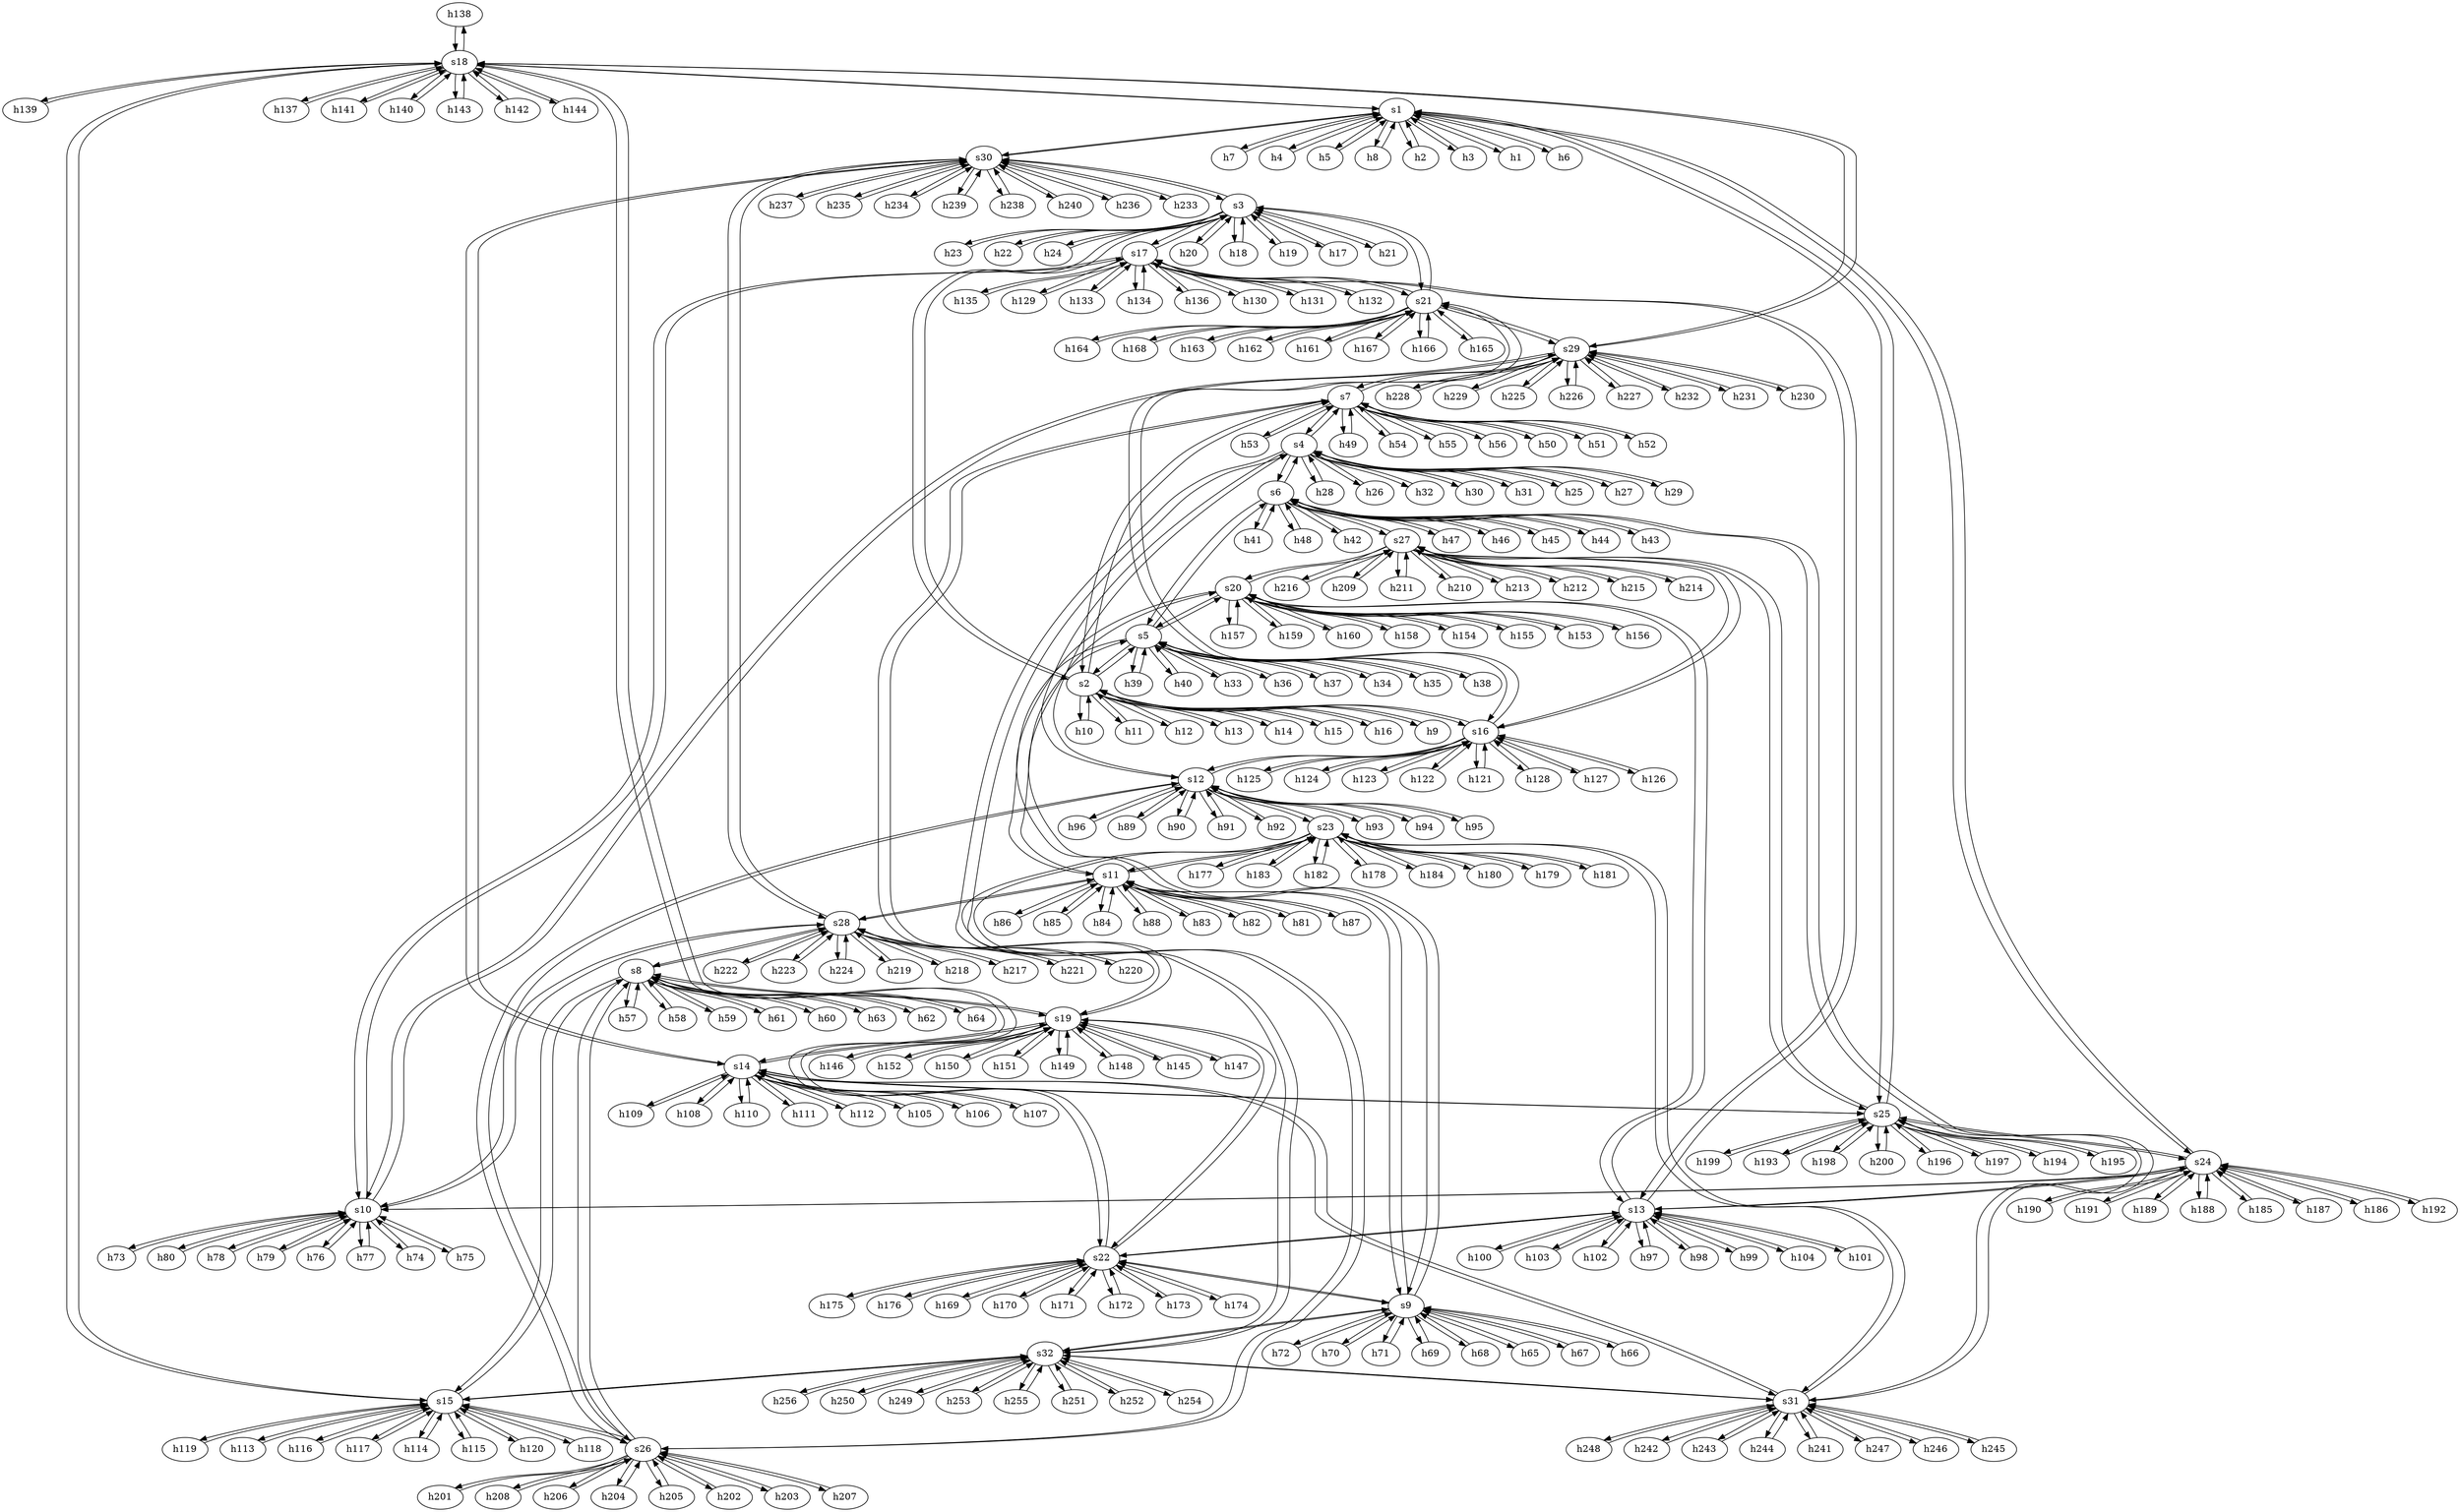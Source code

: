 strict digraph "" {
	h138	 [ip="111.0.0.138",
		mac="0:0:0:0:0:8a",
		type=host];
	s18	 [id=18,
		type=switch];
	h138 -> s18	 [capacity="1Gbps",
		cost=1,
		dst_port=9,
		src_port=0];
	h139	 [ip="111.0.0.139",
		mac="0:0:0:0:0:8b",
		type=host];
	h139 -> s18	 [capacity="1Gbps",
		cost=1,
		dst_port=10,
		src_port=0];
	h134	 [ip="111.0.0.134",
		mac="0:0:0:0:0:86",
		type=host];
	s17	 [id=17,
		type=switch];
	h134 -> s17	 [capacity="1Gbps",
		cost=1,
		dst_port=13,
		src_port=0];
	s7	 [id=7,
		type=switch];
	s4	 [id=4,
		type=switch];
	s7 -> s4	 [capacity="1Gbps",
		cost=1,
		dst_port=1,
		src_port=3];
	h49	 [ip="111.0.0.49",
		mac="0:0:0:0:0:31",
		type=host];
	s7 -> h49	 [capacity="1Gbps",
		cost=1,
		dst_port=0,
		src_port=8];
	h54	 [ip="111.0.0.54",
		mac="0:0:0:0:0:36",
		type=host];
	s7 -> h54	 [capacity="1Gbps",
		cost=1,
		dst_port=0,
		src_port=13];
	h55	 [ip="111.0.0.55",
		mac="0:0:0:0:0:37",
		type=host];
	s7 -> h55	 [capacity="1Gbps",
		cost=1,
		dst_port=0,
		src_port=14];
	h56	 [ip="111.0.0.56",
		mac="0:0:0:0:0:38",
		type=host];
	s7 -> h56	 [capacity="1Gbps",
		cost=1,
		dst_port=0,
		src_port=15];
	h50	 [ip="111.0.0.50",
		mac="0:0:0:0:0:32",
		type=host];
	s7 -> h50	 [capacity="1Gbps",
		cost=1,
		dst_port=0,
		src_port=9];
	h51	 [ip="111.0.0.51",
		mac="0:0:0:0:0:33",
		type=host];
	s7 -> h51	 [capacity="1Gbps",
		cost=1,
		dst_port=0,
		src_port=10];
	h52	 [ip="111.0.0.52",
		mac="0:0:0:0:0:34",
		type=host];
	s7 -> h52	 [capacity="1Gbps",
		cost=1,
		dst_port=0,
		src_port=11];
	h53	 [ip="111.0.0.53",
		mac="0:0:0:0:0:35",
		type=host];
	s7 -> h53	 [capacity="1Gbps",
		cost=1,
		dst_port=0,
		src_port=12];
	s19	 [id=19,
		type=switch];
	s7 -> s19	 [capacity="1Gbps",
		cost=1,
		dst_port=2,
		src_port=1];
	s2	 [id=2,
		type=switch];
	s7 -> s2	 [capacity="1Gbps",
		cost=1,
		dst_port=1,
		src_port=0];
	s29	 [id=29,
		type=switch];
	s7 -> s29	 [capacity="1Gbps",
		cost=1,
		dst_port=1,
		src_port=2];
	h136	 [ip="111.0.0.136",
		mac="0:0:0:0:0:88",
		type=host];
	h136 -> s17	 [capacity="1Gbps",
		cost=1,
		dst_port=15,
		src_port=0];
	h137	 [ip="111.0.0.137",
		mac="0:0:0:0:0:89",
		type=host];
	h137 -> s18	 [capacity="1Gbps",
		cost=1,
		dst_port=8,
		src_port=0];
	h130	 [ip="111.0.0.130",
		mac="0:0:0:0:0:82",
		type=host];
	h130 -> s17	 [capacity="1Gbps",
		cost=1,
		dst_port=9,
		src_port=0];
	h131	 [ip="111.0.0.131",
		mac="0:0:0:0:0:83",
		type=host];
	h131 -> s17	 [capacity="1Gbps",
		cost=1,
		dst_port=10,
		src_port=0];
	h132	 [ip="111.0.0.132",
		mac="0:0:0:0:0:84",
		type=host];
	h132 -> s17	 [capacity="1Gbps",
		cost=1,
		dst_port=11,
		src_port=0];
	h20	 [ip="111.0.0.20",
		mac="0:0:0:0:0:14",
		type=host];
	s3	 [id=3,
		type=switch];
	h20 -> s3	 [capacity="1Gbps",
		cost=1,
		dst_port=11,
		src_port=0];
	h47	 [ip="111.0.0.47",
		mac="0:0:0:0:0:2f",
		type=host];
	s6	 [id=6,
		type=switch];
	h47 -> s6	 [capacity="1Gbps",
		cost=1,
		dst_port=14,
		src_port=0];
	h46	 [ip="111.0.0.46",
		mac="0:0:0:0:0:2e",
		type=host];
	h46 -> s6	 [capacity="1Gbps",
		cost=1,
		dst_port=13,
		src_port=0];
	h45	 [ip="111.0.0.45",
		mac="0:0:0:0:0:2d",
		type=host];
	h45 -> s6	 [capacity="1Gbps",
		cost=1,
		dst_port=12,
		src_port=0];
	h44	 [ip="111.0.0.44",
		mac="0:0:0:0:0:2c",
		type=host];
	h44 -> s6	 [capacity="1Gbps",
		cost=1,
		dst_port=11,
		src_port=0];
	h43	 [ip="111.0.0.43",
		mac="0:0:0:0:0:2b",
		type=host];
	h43 -> s6	 [capacity="1Gbps",
		cost=1,
		dst_port=10,
		src_port=0];
	s5	 [id=5,
		type=switch];
	h40	 [ip="111.0.0.40",
		mac="0:0:0:0:0:28",
		type=host];
	s5 -> h40	 [capacity="1Gbps",
		cost=1,
		dst_port=0,
		src_port=15];
	s11	 [id=11,
		type=switch];
	s5 -> s11	 [capacity="1Gbps",
		cost=1,
		dst_port=3,
		src_port=1];
	s5 -> s2	 [capacity="1Gbps",
		cost=1,
		dst_port=3,
		src_port=0];
	s5 -> s6	 [capacity="1Gbps",
		cost=1,
		dst_port=2,
		src_port=3];
	h33	 [ip="111.0.0.33",
		mac="0:0:0:0:0:21",
		type=host];
	s5 -> h33	 [capacity="1Gbps",
		cost=1,
		dst_port=0,
		src_port=8];
	h36	 [ip="111.0.0.36",
		mac="0:0:0:0:0:24",
		type=host];
	s5 -> h36	 [capacity="1Gbps",
		cost=1,
		dst_port=0,
		src_port=11];
	h37	 [ip="111.0.0.37",
		mac="0:0:0:0:0:25",
		type=host];
	s5 -> h37	 [capacity="1Gbps",
		cost=1,
		dst_port=0,
		src_port=12];
	h34	 [ip="111.0.0.34",
		mac="0:0:0:0:0:22",
		type=host];
	s5 -> h34	 [capacity="1Gbps",
		cost=1,
		dst_port=0,
		src_port=9];
	h35	 [ip="111.0.0.35",
		mac="0:0:0:0:0:23",
		type=host];
	s5 -> h35	 [capacity="1Gbps",
		cost=1,
		dst_port=0,
		src_port=10];
	h38	 [ip="111.0.0.38",
		mac="0:0:0:0:0:26",
		type=host];
	s5 -> h38	 [capacity="1Gbps",
		cost=1,
		dst_port=0,
		src_port=13];
	h39	 [ip="111.0.0.39",
		mac="0:0:0:0:0:27",
		type=host];
	s5 -> h39	 [capacity="1Gbps",
		cost=1,
		dst_port=0,
		src_port=14];
	s20	 [id=20,
		type=switch];
	s5 -> s20	 [capacity="1Gbps",
		cost=1,
		dst_port=3,
		src_port=2];
	h41	 [ip="111.0.0.41",
		mac="0:0:0:0:0:29",
		type=host];
	h41 -> s6	 [capacity="1Gbps",
		cost=1,
		dst_port=8,
		src_port=0];
	h40 -> s5	 [capacity="1Gbps",
		cost=1,
		dst_port=15,
		src_port=0];
	s4 -> s7	 [capacity="1Gbps",
		cost=1,
		dst_port=3,
		src_port=1];
	s12	 [id=12,
		type=switch];
	s4 -> s12	 [capacity="1Gbps",
		cost=1,
		dst_port=3,
		src_port=0];
	s32	 [id=32,
		type=switch];
	s4 -> s32	 [capacity="1Gbps",
		cost=1,
		dst_port=3,
		src_port=3];
	h29	 [ip="111.0.0.29",
		mac="0:0:0:0:0:1d",
		type=host];
	s4 -> h29	 [capacity="1Gbps",
		cost=1,
		dst_port=0,
		src_port=12];
	h28	 [ip="111.0.0.28",
		mac="0:0:0:0:0:1c",
		type=host];
	s4 -> h28	 [capacity="1Gbps",
		cost=1,
		dst_port=0,
		src_port=11];
	h26	 [ip="111.0.0.26",
		mac="0:0:0:0:0:1a",
		type=host];
	s4 -> h26	 [capacity="1Gbps",
		cost=1,
		dst_port=0,
		src_port=9];
	s4 -> s6	 [capacity="1Gbps",
		cost=1,
		dst_port=3,
		src_port=2];
	h32	 [ip="111.0.0.32",
		mac="0:0:0:0:0:20",
		type=host];
	s4 -> h32	 [capacity="1Gbps",
		cost=1,
		dst_port=0,
		src_port=15];
	h30	 [ip="111.0.0.30",
		mac="0:0:0:0:0:1e",
		type=host];
	s4 -> h30	 [capacity="1Gbps",
		cost=1,
		dst_port=0,
		src_port=13];
	h31	 [ip="111.0.0.31",
		mac="0:0:0:0:0:1f",
		type=host];
	s4 -> h31	 [capacity="1Gbps",
		cost=1,
		dst_port=0,
		src_port=14];
	h25	 [ip="111.0.0.25",
		mac="0:0:0:0:0:19",
		type=host];
	s4 -> h25	 [capacity="1Gbps",
		cost=1,
		dst_port=0,
		src_port=8];
	h27	 [ip="111.0.0.27",
		mac="0:0:0:0:0:1b",
		type=host];
	s4 -> h27	 [capacity="1Gbps",
		cost=1,
		dst_port=0,
		src_port=10];
	h49 -> s7	 [capacity="1Gbps",
		cost=1,
		dst_port=8,
		src_port=0];
	h48	 [ip="111.0.0.48",
		mac="0:0:0:0:0:30",
		type=host];
	h48 -> s6	 [capacity="1Gbps",
		cost=1,
		dst_port=15,
		src_port=0];
	h252	 [ip="111.0.0.252",
		mac="0:0:0:0:0:fc",
		type=host];
	h252 -> s32	 [capacity="1Gbps",
		cost=1,
		dst_port=11,
		src_port=0];
	h254	 [ip="111.0.0.254",
		mac="0:0:0:0:0:fe",
		type=host];
	h254 -> s32	 [capacity="1Gbps",
		cost=1,
		dst_port=13,
		src_port=0];
	h225	 [ip="111.0.0.225",
		mac="0:0:0:0:0:e1",
		type=host];
	h225 -> s29	 [capacity="1Gbps",
		cost=1,
		dst_port=8,
		src_port=0];
	h149	 [ip="111.0.0.149",
		mac="0:0:0:0:0:95",
		type=host];
	h149 -> s19	 [capacity="1Gbps",
		cost=1,
		dst_port=12,
		src_port=0];
	h148	 [ip="111.0.0.148",
		mac="0:0:0:0:0:94",
		type=host];
	h148 -> s19	 [capacity="1Gbps",
		cost=1,
		dst_port=11,
		src_port=0];
	h222	 [ip="111.0.0.222",
		mac="0:0:0:0:0:de",
		type=host];
	s28	 [id=28,
		type=switch];
	h222 -> s28	 [capacity="1Gbps",
		cost=1,
		dst_port=13,
		src_port=0];
	h223	 [ip="111.0.0.223",
		mac="0:0:0:0:0:df",
		type=host];
	h223 -> s28	 [capacity="1Gbps",
		cost=1,
		dst_port=14,
		src_port=0];
	h224	 [ip="111.0.0.224",
		mac="0:0:0:0:0:e0",
		type=host];
	h224 -> s28	 [capacity="1Gbps",
		cost=1,
		dst_port=15,
		src_port=0];
	h179	 [ip="111.0.0.179",
		mac="0:0:0:0:0:b3",
		type=host];
	s23	 [id=23,
		type=switch];
	h179 -> s23	 [capacity="1Gbps",
		cost=1,
		dst_port=10,
		src_port=0];
	h226	 [ip="111.0.0.226",
		mac="0:0:0:0:0:e2",
		type=host];
	h226 -> s29	 [capacity="1Gbps",
		cost=1,
		dst_port=9,
		src_port=0];
	h135	 [ip="111.0.0.135",
		mac="0:0:0:0:0:87",
		type=host];
	h135 -> s17	 [capacity="1Gbps",
		cost=1,
		dst_port=14,
		src_port=0];
	h141	 [ip="111.0.0.141",
		mac="0:0:0:0:0:8d",
		type=host];
	h141 -> s18	 [capacity="1Gbps",
		cost=1,
		dst_port=12,
		src_port=0];
	h140	 [ip="111.0.0.140",
		mac="0:0:0:0:0:8c",
		type=host];
	h140 -> s18	 [capacity="1Gbps",
		cost=1,
		dst_port=11,
		src_port=0];
	h143	 [ip="111.0.0.143",
		mac="0:0:0:0:0:8f",
		type=host];
	h143 -> s18	 [capacity="1Gbps",
		cost=1,
		dst_port=14,
		src_port=0];
	h142	 [ip="111.0.0.142",
		mac="0:0:0:0:0:8e",
		type=host];
	h142 -> s18	 [capacity="1Gbps",
		cost=1,
		dst_port=13,
		src_port=0];
	h145	 [ip="111.0.0.145",
		mac="0:0:0:0:0:91",
		type=host];
	h145 -> s19	 [capacity="1Gbps",
		cost=1,
		dst_port=8,
		src_port=0];
	h144	 [ip="111.0.0.144",
		mac="0:0:0:0:0:90",
		type=host];
	h144 -> s18	 [capacity="1Gbps",
		cost=1,
		dst_port=15,
		src_port=0];
	h147	 [ip="111.0.0.147",
		mac="0:0:0:0:0:93",
		type=host];
	h147 -> s19	 [capacity="1Gbps",
		cost=1,
		dst_port=10,
		src_port=0];
	h146	 [ip="111.0.0.146",
		mac="0:0:0:0:0:92",
		type=host];
	h146 -> s19	 [capacity="1Gbps",
		cost=1,
		dst_port=9,
		src_port=0];
	h129	 [ip="111.0.0.129",
		mac="0:0:0:0:0:81",
		type=host];
	h129 -> s17	 [capacity="1Gbps",
		cost=1,
		dst_port=8,
		src_port=0];
	h128	 [ip="111.0.0.128",
		mac="0:0:0:0:0:80",
		type=host];
	s16	 [id=16,
		type=switch];
	h128 -> s16	 [capacity="1Gbps",
		cost=1,
		dst_port=15,
		src_port=0];
	h127	 [ip="111.0.0.127",
		mac="0:0:0:0:0:7f",
		type=host];
	h127 -> s16	 [capacity="1Gbps",
		cost=1,
		dst_port=14,
		src_port=0];
	h126	 [ip="111.0.0.126",
		mac="0:0:0:0:0:7e",
		type=host];
	h126 -> s16	 [capacity="1Gbps",
		cost=1,
		dst_port=13,
		src_port=0];
	h125	 [ip="111.0.0.125",
		mac="0:0:0:0:0:7d",
		type=host];
	h125 -> s16	 [capacity="1Gbps",
		cost=1,
		dst_port=12,
		src_port=0];
	h124	 [ip="111.0.0.124",
		mac="0:0:0:0:0:7c",
		type=host];
	h124 -> s16	 [capacity="1Gbps",
		cost=1,
		dst_port=11,
		src_port=0];
	h123	 [ip="111.0.0.123",
		mac="0:0:0:0:0:7b",
		type=host];
	h123 -> s16	 [capacity="1Gbps",
		cost=1,
		dst_port=10,
		src_port=0];
	h122	 [ip="111.0.0.122",
		mac="0:0:0:0:0:7a",
		type=host];
	h122 -> s16	 [capacity="1Gbps",
		cost=1,
		dst_port=9,
		src_port=0];
	h121	 [ip="111.0.0.121",
		mac="0:0:0:0:0:79",
		type=host];
	h121 -> s16	 [capacity="1Gbps",
		cost=1,
		dst_port=8,
		src_port=0];
	h120	 [ip="111.0.0.120",
		mac="0:0:0:0:0:78",
		type=host];
	s15	 [id=15,
		type=switch];
	h120 -> s15	 [capacity="1Gbps",
		cost=1,
		dst_port=15,
		src_port=0];
	h54 -> s7	 [capacity="1Gbps",
		cost=1,
		dst_port=13,
		src_port=0];
	h55 -> s7	 [capacity="1Gbps",
		cost=1,
		dst_port=14,
		src_port=0];
	h56 -> s7	 [capacity="1Gbps",
		cost=1,
		dst_port=15,
		src_port=0];
	h57	 [ip="111.0.0.57",
		mac="0:0:0:0:0:39",
		type=host];
	s8	 [id=8,
		type=switch];
	h57 -> s8	 [capacity="1Gbps",
		cost=1,
		dst_port=8,
		src_port=0];
	h50 -> s7	 [capacity="1Gbps",
		cost=1,
		dst_port=9,
		src_port=0];
	h51 -> s7	 [capacity="1Gbps",
		cost=1,
		dst_port=10,
		src_port=0];
	h52 -> s7	 [capacity="1Gbps",
		cost=1,
		dst_port=11,
		src_port=0];
	h53 -> s7	 [capacity="1Gbps",
		cost=1,
		dst_port=12,
		src_port=0];
	h133	 [ip="111.0.0.133",
		mac="0:0:0:0:0:85",
		type=host];
	h133 -> s17	 [capacity="1Gbps",
		cost=1,
		dst_port=12,
		src_port=0];
	h58	 [ip="111.0.0.58",
		mac="0:0:0:0:0:3a",
		type=host];
	h58 -> s8	 [capacity="1Gbps",
		cost=1,
		dst_port=9,
		src_port=0];
	h59	 [ip="111.0.0.59",
		mac="0:0:0:0:0:3b",
		type=host];
	h59 -> s8	 [capacity="1Gbps",
		cost=1,
		dst_port=10,
		src_port=0];
	h159	 [ip="111.0.0.159",
		mac="0:0:0:0:0:9f",
		type=host];
	h159 -> s20	 [capacity="1Gbps",
		cost=1,
		dst_port=14,
		src_port=0];
	h256	 [ip="111.0.1.0",
		mac="0:0:0:0:1:0",
		type=host];
	h256 -> s32	 [capacity="1Gbps",
		cost=1,
		dst_port=15,
		src_port=0];
	h181	 [ip="111.0.0.181",
		mac="0:0:0:0:0:b5",
		type=host];
	h181 -> s23	 [capacity="1Gbps",
		cost=1,
		dst_port=12,
		src_port=0];
	h227	 [ip="111.0.0.227",
		mac="0:0:0:0:0:e3",
		type=host];
	h227 -> s29	 [capacity="1Gbps",
		cost=1,
		dst_port=10,
		src_port=0];
	h177	 [ip="111.0.0.177",
		mac="0:0:0:0:0:b1",
		type=host];
	h177 -> s23	 [capacity="1Gbps",
		cost=1,
		dst_port=8,
		src_port=0];
	h233	 [ip="111.0.0.233",
		mac="0:0:0:0:0:e9",
		type=host];
	s30	 [id=30,
		type=switch];
	h233 -> s30	 [capacity="1Gbps",
		cost=1,
		dst_port=8,
		src_port=0];
	h232	 [ip="111.0.0.232",
		mac="0:0:0:0:0:e8",
		type=host];
	h232 -> s29	 [capacity="1Gbps",
		cost=1,
		dst_port=15,
		src_port=0];
	h231	 [ip="111.0.0.231",
		mac="0:0:0:0:0:e7",
		type=host];
	h231 -> s29	 [capacity="1Gbps",
		cost=1,
		dst_port=14,
		src_port=0];
	h230	 [ip="111.0.0.230",
		mac="0:0:0:0:0:e6",
		type=host];
	h230 -> s29	 [capacity="1Gbps",
		cost=1,
		dst_port=13,
		src_port=0];
	h237	 [ip="111.0.0.237",
		mac="0:0:0:0:0:ed",
		type=host];
	h237 -> s30	 [capacity="1Gbps",
		cost=1,
		dst_port=12,
		src_port=0];
	h200	 [ip="111.0.0.200",
		mac="0:0:0:0:0:c8",
		type=host];
	s25	 [id=25,
		type=switch];
	h200 -> s25	 [capacity="1Gbps",
		cost=1,
		dst_port=15,
		src_port=0];
	h235	 [ip="111.0.0.235",
		mac="0:0:0:0:0:eb",
		type=host];
	h235 -> s30	 [capacity="1Gbps",
		cost=1,
		dst_port=10,
		src_port=0];
	h234	 [ip="111.0.0.234",
		mac="0:0:0:0:0:ea",
		type=host];
	h234 -> s30	 [capacity="1Gbps",
		cost=1,
		dst_port=9,
		src_port=0];
	h239	 [ip="111.0.0.239",
		mac="0:0:0:0:0:ef",
		type=host];
	h239 -> s30	 [capacity="1Gbps",
		cost=1,
		dst_port=14,
		src_port=0];
	h201	 [ip="111.0.0.201",
		mac="0:0:0:0:0:c9",
		type=host];
	s26	 [id=26,
		type=switch];
	h201 -> s26	 [capacity="1Gbps",
		cost=1,
		dst_port=8,
		src_port=0];
	h42	 [ip="111.0.0.42",
		mac="0:0:0:0:0:2a",
		type=host];
	h42 -> s6	 [capacity="1Gbps",
		cost=1,
		dst_port=9,
		src_port=0];
	h118	 [ip="111.0.0.118",
		mac="0:0:0:0:0:76",
		type=host];
	h118 -> s15	 [capacity="1Gbps",
		cost=1,
		dst_port=13,
		src_port=0];
	h119	 [ip="111.0.0.119",
		mac="0:0:0:0:0:77",
		type=host];
	h119 -> s15	 [capacity="1Gbps",
		cost=1,
		dst_port=14,
		src_port=0];
	h112	 [ip="111.0.0.112",
		mac="0:0:0:0:0:70",
		type=host];
	s14	 [id=14,
		type=switch];
	h112 -> s14	 [capacity="1Gbps",
		cost=1,
		dst_port=15,
		src_port=0];
	h113	 [ip="111.0.0.113",
		mac="0:0:0:0:0:71",
		type=host];
	h113 -> s15	 [capacity="1Gbps",
		cost=1,
		dst_port=8,
		src_port=0];
	h110	 [ip="111.0.0.110",
		mac="0:0:0:0:0:6e",
		type=host];
	h110 -> s14	 [capacity="1Gbps",
		cost=1,
		dst_port=13,
		src_port=0];
	h111	 [ip="111.0.0.111",
		mac="0:0:0:0:0:6f",
		type=host];
	h111 -> s14	 [capacity="1Gbps",
		cost=1,
		dst_port=14,
		src_port=0];
	h116	 [ip="111.0.0.116",
		mac="0:0:0:0:0:74",
		type=host];
	h116 -> s15	 [capacity="1Gbps",
		cost=1,
		dst_port=11,
		src_port=0];
	h117	 [ip="111.0.0.117",
		mac="0:0:0:0:0:75",
		type=host];
	h117 -> s15	 [capacity="1Gbps",
		cost=1,
		dst_port=12,
		src_port=0];
	h114	 [ip="111.0.0.114",
		mac="0:0:0:0:0:72",
		type=host];
	h114 -> s15	 [capacity="1Gbps",
		cost=1,
		dst_port=9,
		src_port=0];
	h115	 [ip="111.0.0.115",
		mac="0:0:0:0:0:73",
		type=host];
	h115 -> s15	 [capacity="1Gbps",
		cost=1,
		dst_port=10,
		src_port=0];
	h69	 [ip="111.0.0.69",
		mac="0:0:0:0:0:45",
		type=host];
	s9	 [id=9,
		type=switch];
	h69 -> s9	 [capacity="1Gbps",
		cost=1,
		dst_port=12,
		src_port=0];
	h68	 [ip="111.0.0.68",
		mac="0:0:0:0:0:44",
		type=host];
	h68 -> s9	 [capacity="1Gbps",
		cost=1,
		dst_port=11,
		src_port=0];
	h190	 [ip="111.0.0.190",
		mac="0:0:0:0:0:be",
		type=host];
	s24	 [id=24,
		type=switch];
	h190 -> s24	 [capacity="1Gbps",
		cost=1,
		dst_port=13,
		src_port=0];
	h191	 [ip="111.0.0.191",
		mac="0:0:0:0:0:bf",
		type=host];
	h191 -> s24	 [capacity="1Gbps",
		cost=1,
		dst_port=14,
		src_port=0];
	h196	 [ip="111.0.0.196",
		mac="0:0:0:0:0:c4",
		type=host];
	h196 -> s25	 [capacity="1Gbps",
		cost=1,
		dst_port=11,
		src_port=0];
	h197	 [ip="111.0.0.197",
		mac="0:0:0:0:0:c5",
		type=host];
	h197 -> s25	 [capacity="1Gbps",
		cost=1,
		dst_port=12,
		src_port=0];
	h194	 [ip="111.0.0.194",
		mac="0:0:0:0:0:c2",
		type=host];
	h194 -> s25	 [capacity="1Gbps",
		cost=1,
		dst_port=9,
		src_port=0];
	h195	 [ip="111.0.0.195",
		mac="0:0:0:0:0:c3",
		type=host];
	h195 -> s25	 [capacity="1Gbps",
		cost=1,
		dst_port=10,
		src_port=0];
	h61	 [ip="111.0.0.61",
		mac="0:0:0:0:0:3d",
		type=host];
	h61 -> s8	 [capacity="1Gbps",
		cost=1,
		dst_port=12,
		src_port=0];
	h60	 [ip="111.0.0.60",
		mac="0:0:0:0:0:3c",
		type=host];
	h60 -> s8	 [capacity="1Gbps",
		cost=1,
		dst_port=11,
		src_port=0];
	h63	 [ip="111.0.0.63",
		mac="0:0:0:0:0:3f",
		type=host];
	h63 -> s8	 [capacity="1Gbps",
		cost=1,
		dst_port=14,
		src_port=0];
	h62	 [ip="111.0.0.62",
		mac="0:0:0:0:0:3e",
		type=host];
	h62 -> s8	 [capacity="1Gbps",
		cost=1,
		dst_port=13,
		src_port=0];
	h65	 [ip="111.0.0.65",
		mac="0:0:0:0:0:41",
		type=host];
	h65 -> s9	 [capacity="1Gbps",
		cost=1,
		dst_port=8,
		src_port=0];
	h64	 [ip="111.0.0.64",
		mac="0:0:0:0:0:40",
		type=host];
	h64 -> s8	 [capacity="1Gbps",
		cost=1,
		dst_port=15,
		src_port=0];
	h67	 [ip="111.0.0.67",
		mac="0:0:0:0:0:43",
		type=host];
	h67 -> s9	 [capacity="1Gbps",
		cost=1,
		dst_port=10,
		src_port=0];
	h66	 [ip="111.0.0.66",
		mac="0:0:0:0:0:42",
		type=host];
	h66 -> s9	 [capacity="1Gbps",
		cost=1,
		dst_port=9,
		src_port=0];
	h183	 [ip="111.0.0.183",
		mac="0:0:0:0:0:b7",
		type=host];
	h183 -> s23	 [capacity="1Gbps",
		cost=1,
		dst_port=14,
		src_port=0];
	h170	 [ip="111.0.0.170",
		mac="0:0:0:0:0:aa",
		type=host];
	s22	 [id=22,
		type=switch];
	h170 -> s22	 [capacity="1Gbps",
		cost=1,
		dst_port=9,
		src_port=0];
	h246	 [ip="111.0.0.246",
		mac="0:0:0:0:0:f6",
		type=host];
	s31	 [id=31,
		type=switch];
	h246 -> s31	 [capacity="1Gbps",
		cost=1,
		dst_port=13,
		src_port=0];
	h171	 [ip="111.0.0.171",
		mac="0:0:0:0:0:ab",
		type=host];
	h171 -> s22	 [capacity="1Gbps",
		cost=1,
		dst_port=10,
		src_port=0];
	h172	 [ip="111.0.0.172",
		mac="0:0:0:0:0:ac",
		type=host];
	h172 -> s22	 [capacity="1Gbps",
		cost=1,
		dst_port=11,
		src_port=0];
	h173	 [ip="111.0.0.173",
		mac="0:0:0:0:0:ad",
		type=host];
	h173 -> s22	 [capacity="1Gbps",
		cost=1,
		dst_port=12,
		src_port=0];
	h199	 [ip="111.0.0.199",
		mac="0:0:0:0:0:c7",
		type=host];
	h199 -> s25	 [capacity="1Gbps",
		cost=1,
		dst_port=14,
		src_port=0];
	h208	 [ip="111.0.0.208",
		mac="0:0:0:0:0:d0",
		type=host];
	h208 -> s26	 [capacity="1Gbps",
		cost=1,
		dst_port=15,
		src_port=0];
	h209	 [ip="111.0.0.209",
		mac="0:0:0:0:0:d1",
		type=host];
	s27	 [id=27,
		type=switch];
	h209 -> s27	 [capacity="1Gbps",
		cost=1,
		dst_port=8,
		src_port=0];
	h206	 [ip="111.0.0.206",
		mac="0:0:0:0:0:ce",
		type=host];
	h206 -> s26	 [capacity="1Gbps",
		cost=1,
		dst_port=13,
		src_port=0];
	h174	 [ip="111.0.0.174",
		mac="0:0:0:0:0:ae",
		type=host];
	h174 -> s22	 [capacity="1Gbps",
		cost=1,
		dst_port=13,
		src_port=0];
	h204	 [ip="111.0.0.204",
		mac="0:0:0:0:0:cc",
		type=host];
	h204 -> s26	 [capacity="1Gbps",
		cost=1,
		dst_port=11,
		src_port=0];
	h205	 [ip="111.0.0.205",
		mac="0:0:0:0:0:cd",
		type=host];
	h205 -> s26	 [capacity="1Gbps",
		cost=1,
		dst_port=12,
		src_port=0];
	h202	 [ip="111.0.0.202",
		mac="0:0:0:0:0:ca",
		type=host];
	h202 -> s26	 [capacity="1Gbps",
		cost=1,
		dst_port=9,
		src_port=0];
	h203	 [ip="111.0.0.203",
		mac="0:0:0:0:0:cb",
		type=host];
	h203 -> s26	 [capacity="1Gbps",
		cost=1,
		dst_port=10,
		src_port=0];
	h182	 [ip="111.0.0.182",
		mac="0:0:0:0:0:b6",
		type=host];
	h182 -> s23	 [capacity="1Gbps",
		cost=1,
		dst_port=13,
		src_port=0];
	h175	 [ip="111.0.0.175",
		mac="0:0:0:0:0:af",
		type=host];
	h175 -> s22	 [capacity="1Gbps",
		cost=1,
		dst_port=14,
		src_port=0];
	s19 -> s7	 [capacity="1Gbps",
		cost=1,
		dst_port=1,
		src_port=2];
	s19 -> h149	 [capacity="1Gbps",
		cost=1,
		dst_port=0,
		src_port=12];
	s19 -> h148	 [capacity="1Gbps",
		cost=1,
		dst_port=0,
		src_port=11];
	s19 -> h145	 [capacity="1Gbps",
		cost=1,
		dst_port=0,
		src_port=8];
	s19 -> h147	 [capacity="1Gbps",
		cost=1,
		dst_port=0,
		src_port=10];
	s19 -> h146	 [capacity="1Gbps",
		cost=1,
		dst_port=0,
		src_port=9];
	s19 -> s14	 [capacity="1Gbps",
		cost=1,
		dst_port=0,
		src_port=3];
	s19 -> s8	 [capacity="1Gbps",
		cost=1,
		dst_port=0,
		src_port=1];
	s19 -> s22	 [capacity="1Gbps",
		cost=1,
		dst_port=3,
		src_port=0];
	h152	 [ip="111.0.0.152",
		mac="0:0:0:0:0:98",
		type=host];
	s19 -> h152	 [capacity="1Gbps",
		cost=1,
		dst_port=0,
		src_port=15];
	h150	 [ip="111.0.0.150",
		mac="0:0:0:0:0:96",
		type=host];
	s19 -> h150	 [capacity="1Gbps",
		cost=1,
		dst_port=0,
		src_port=13];
	h151	 [ip="111.0.0.151",
		mac="0:0:0:0:0:97",
		type=host];
	s19 -> h151	 [capacity="1Gbps",
		cost=1,
		dst_port=0,
		src_port=14];
	s18 -> h138	 [capacity="1Gbps",
		cost=1,
		dst_port=0,
		src_port=9];
	s18 -> h139	 [capacity="1Gbps",
		cost=1,
		dst_port=0,
		src_port=10];
	s18 -> h137	 [capacity="1Gbps",
		cost=1,
		dst_port=0,
		src_port=8];
	s18 -> h141	 [capacity="1Gbps",
		cost=1,
		dst_port=0,
		src_port=12];
	s18 -> h140	 [capacity="1Gbps",
		cost=1,
		dst_port=0,
		src_port=11];
	s18 -> h143	 [capacity="1Gbps",
		cost=1,
		dst_port=0,
		src_port=14];
	s18 -> h142	 [capacity="1Gbps",
		cost=1,
		dst_port=0,
		src_port=13];
	s18 -> h144	 [capacity="1Gbps",
		cost=1,
		dst_port=0,
		src_port=15];
	s18 -> s15	 [capacity="1Gbps",
		cost=1,
		dst_port=2,
		src_port=3];
	s1	 [id=1,
		type=switch];
	s18 -> s1	 [capacity="1Gbps",
		cost=1,
		dst_port=0,
		src_port=1];
	s18 -> s22	 [capacity="1Gbps",
		cost=1,
		dst_port=2,
		src_port=0];
	s18 -> s29	 [capacity="1Gbps",
		cost=1,
		dst_port=2,
		src_port=2];
	h176	 [ip="111.0.0.176",
		mac="0:0:0:0:0:b0",
		type=host];
	h176 -> s22	 [capacity="1Gbps",
		cost=1,
		dst_port=15,
		src_port=0];
	s13	 [id=13,
		type=switch];
	s13 -> s17	 [capacity="1Gbps",
		cost=1,
		dst_port=1,
		src_port=2];
	h104	 [ip="111.0.0.104",
		mac="0:0:0:0:0:68",
		type=host];
	s13 -> h104	 [capacity="1Gbps",
		cost=1,
		dst_port=0,
		src_port=15];
	h101	 [ip="111.0.0.101",
		mac="0:0:0:0:0:65",
		type=host];
	s13 -> h101	 [capacity="1Gbps",
		cost=1,
		dst_port=0,
		src_port=12];
	h100	 [ip="111.0.0.100",
		mac="0:0:0:0:0:64",
		type=host];
	s13 -> h100	 [capacity="1Gbps",
		cost=1,
		dst_port=0,
		src_port=11];
	h103	 [ip="111.0.0.103",
		mac="0:0:0:0:0:67",
		type=host];
	s13 -> h103	 [capacity="1Gbps",
		cost=1,
		dst_port=0,
		src_port=14];
	h102	 [ip="111.0.0.102",
		mac="0:0:0:0:0:66",
		type=host];
	s13 -> h102	 [capacity="1Gbps",
		cost=1,
		dst_port=0,
		src_port=13];
	h97	 [ip="111.0.0.97",
		mac="0:0:0:0:0:61",
		type=host];
	s13 -> h97	 [capacity="1Gbps",
		cost=1,
		dst_port=0,
		src_port=8];
	h98	 [ip="111.0.0.98",
		mac="0:0:0:0:0:62",
		type=host];
	s13 -> h98	 [capacity="1Gbps",
		cost=1,
		dst_port=0,
		src_port=9];
	h99	 [ip="111.0.0.99",
		mac="0:0:0:0:0:63",
		type=host];
	s13 -> h99	 [capacity="1Gbps",
		cost=1,
		dst_port=0,
		src_port=10];
	s13 -> s22	 [capacity="1Gbps",
		cost=1,
		dst_port=0,
		src_port=0];
	s13 -> s20	 [capacity="1Gbps",
		cost=1,
		dst_port=0,
		src_port=1];
	s13 -> s24	 [capacity="1Gbps",
		cost=1,
		dst_port=0,
		src_port=3];
	s12 -> s4	 [capacity="1Gbps",
		cost=1,
		dst_port=0,
		src_port=3];
	s12 -> s16	 [capacity="1Gbps",
		cost=1,
		dst_port=3,
		src_port=2];
	h89	 [ip="111.0.0.89",
		mac="0:0:0:0:0:59",
		type=host];
	s12 -> h89	 [capacity="1Gbps",
		cost=1,
		dst_port=0,
		src_port=8];
	h90	 [ip="111.0.0.90",
		mac="0:0:0:0:0:5a",
		type=host];
	s12 -> h90	 [capacity="1Gbps",
		cost=1,
		dst_port=0,
		src_port=9];
	h91	 [ip="111.0.0.91",
		mac="0:0:0:0:0:5b",
		type=host];
	s12 -> h91	 [capacity="1Gbps",
		cost=1,
		dst_port=0,
		src_port=10];
	h92	 [ip="111.0.0.92",
		mac="0:0:0:0:0:5c",
		type=host];
	s12 -> h92	 [capacity="1Gbps",
		cost=1,
		dst_port=0,
		src_port=11];
	h93	 [ip="111.0.0.93",
		mac="0:0:0:0:0:5d",
		type=host];
	s12 -> h93	 [capacity="1Gbps",
		cost=1,
		dst_port=0,
		src_port=12];
	h94	 [ip="111.0.0.94",
		mac="0:0:0:0:0:5e",
		type=host];
	s12 -> h94	 [capacity="1Gbps",
		cost=1,
		dst_port=0,
		src_port=13];
	h95	 [ip="111.0.0.95",
		mac="0:0:0:0:0:5f",
		type=host];
	s12 -> h95	 [capacity="1Gbps",
		cost=1,
		dst_port=0,
		src_port=14];
	h96	 [ip="111.0.0.96",
		mac="0:0:0:0:0:60",
		type=host];
	s12 -> h96	 [capacity="1Gbps",
		cost=1,
		dst_port=0,
		src_port=15];
	s12 -> s23	 [capacity="1Gbps",
		cost=1,
		dst_port=1,
		src_port=0];
	s12 -> s26	 [capacity="1Gbps",
		cost=1,
		dst_port=0,
		src_port=1];
	s11 -> s5	 [capacity="1Gbps",
		cost=1,
		dst_port=1,
		src_port=3];
	h83	 [ip="111.0.0.83",
		mac="0:0:0:0:0:53",
		type=host];
	s11 -> h83	 [capacity="1Gbps",
		cost=1,
		dst_port=0,
		src_port=10];
	h82	 [ip="111.0.0.82",
		mac="0:0:0:0:0:52",
		type=host];
	s11 -> h82	 [capacity="1Gbps",
		cost=1,
		dst_port=0,
		src_port=9];
	h81	 [ip="111.0.0.81",
		mac="0:0:0:0:0:51",
		type=host];
	s11 -> h81	 [capacity="1Gbps",
		cost=1,
		dst_port=0,
		src_port=8];
	h87	 [ip="111.0.0.87",
		mac="0:0:0:0:0:57",
		type=host];
	s11 -> h87	 [capacity="1Gbps",
		cost=1,
		dst_port=0,
		src_port=14];
	h86	 [ip="111.0.0.86",
		mac="0:0:0:0:0:56",
		type=host];
	s11 -> h86	 [capacity="1Gbps",
		cost=1,
		dst_port=0,
		src_port=13];
	h85	 [ip="111.0.0.85",
		mac="0:0:0:0:0:55",
		type=host];
	s11 -> h85	 [capacity="1Gbps",
		cost=1,
		dst_port=0,
		src_port=12];
	h84	 [ip="111.0.0.84",
		mac="0:0:0:0:0:54",
		type=host];
	s11 -> h84	 [capacity="1Gbps",
		cost=1,
		dst_port=0,
		src_port=11];
	h88	 [ip="111.0.0.88",
		mac="0:0:0:0:0:58",
		type=host];
	s11 -> h88	 [capacity="1Gbps",
		cost=1,
		dst_port=0,
		src_port=15];
	s11 -> s9	 [capacity="1Gbps",
		cost=1,
		dst_port=1,
		src_port=1];
	s11 -> s23	 [capacity="1Gbps",
		cost=1,
		dst_port=2,
		src_port=0];
	s11 -> s28	 [capacity="1Gbps",
		cost=1,
		dst_port=0,
		src_port=2];
	s10	 [id=10,
		type=switch];
	s10 -> s17	 [capacity="1Gbps",
		cost=1,
		dst_port=2,
		src_port=2];
	h78	 [ip="111.0.0.78",
		mac="0:0:0:0:0:4e",
		type=host];
	s10 -> h78	 [capacity="1Gbps",
		cost=1,
		dst_port=0,
		src_port=13];
	h79	 [ip="111.0.0.79",
		mac="0:0:0:0:0:4f",
		type=host];
	s10 -> h79	 [capacity="1Gbps",
		cost=1,
		dst_port=0,
		src_port=14];
	h76	 [ip="111.0.0.76",
		mac="0:0:0:0:0:4c",
		type=host];
	s10 -> h76	 [capacity="1Gbps",
		cost=1,
		dst_port=0,
		src_port=11];
	h77	 [ip="111.0.0.77",
		mac="0:0:0:0:0:4d",
		type=host];
	s10 -> h77	 [capacity="1Gbps",
		cost=1,
		dst_port=0,
		src_port=12];
	h74	 [ip="111.0.0.74",
		mac="0:0:0:0:0:4a",
		type=host];
	s10 -> h74	 [capacity="1Gbps",
		cost=1,
		dst_port=0,
		src_port=9];
	h75	 [ip="111.0.0.75",
		mac="0:0:0:0:0:4b",
		type=host];
	s10 -> h75	 [capacity="1Gbps",
		cost=1,
		dst_port=0,
		src_port=10];
	h73	 [ip="111.0.0.73",
		mac="0:0:0:0:0:49",
		type=host];
	s10 -> h73	 [capacity="1Gbps",
		cost=1,
		dst_port=0,
		src_port=8];
	h80	 [ip="111.0.0.80",
		mac="0:0:0:0:0:50",
		type=host];
	s10 -> h80	 [capacity="1Gbps",
		cost=1,
		dst_port=0,
		src_port=15];
	s10 -> s24	 [capacity="1Gbps",
		cost=1,
		dst_port=2,
		src_port=3];
	s10 -> s28	 [capacity="1Gbps",
		cost=1,
		dst_port=3,
		src_port=0];
	s10 -> s29	 [capacity="1Gbps",
		cost=1,
		dst_port=0,
		src_port=1];
	s17 -> h134	 [capacity="1Gbps",
		cost=1,
		dst_port=0,
		src_port=13];
	s17 -> h136	 [capacity="1Gbps",
		cost=1,
		dst_port=0,
		src_port=15];
	s17 -> h130	 [capacity="1Gbps",
		cost=1,
		dst_port=0,
		src_port=9];
	s17 -> h131	 [capacity="1Gbps",
		cost=1,
		dst_port=0,
		src_port=10];
	s17 -> h132	 [capacity="1Gbps",
		cost=1,
		dst_port=0,
		src_port=11];
	s17 -> h135	 [capacity="1Gbps",
		cost=1,
		dst_port=0,
		src_port=14];
	s17 -> h129	 [capacity="1Gbps",
		cost=1,
		dst_port=0,
		src_port=8];
	s17 -> h133	 [capacity="1Gbps",
		cost=1,
		dst_port=0,
		src_port=12];
	s17 -> s13	 [capacity="1Gbps",
		cost=1,
		dst_port=2,
		src_port=1];
	s17 -> s10	 [capacity="1Gbps",
		cost=1,
		dst_port=2,
		src_port=2];
	s17 -> s3	 [capacity="1Gbps",
		cost=1,
		dst_port=2,
		src_port=0];
	s21	 [id=21,
		type=switch];
	s17 -> s21	 [capacity="1Gbps",
		cost=1,
		dst_port=2,
		src_port=3];
	s16 -> h128	 [capacity="1Gbps",
		cost=1,
		dst_port=0,
		src_port=15];
	s16 -> h127	 [capacity="1Gbps",
		cost=1,
		dst_port=0,
		src_port=14];
	s16 -> h126	 [capacity="1Gbps",
		cost=1,
		dst_port=0,
		src_port=13];
	s16 -> h125	 [capacity="1Gbps",
		cost=1,
		dst_port=0,
		src_port=12];
	s16 -> h124	 [capacity="1Gbps",
		cost=1,
		dst_port=0,
		src_port=11];
	s16 -> h123	 [capacity="1Gbps",
		cost=1,
		dst_port=0,
		src_port=10];
	s16 -> h122	 [capacity="1Gbps",
		cost=1,
		dst_port=0,
		src_port=9];
	s16 -> h121	 [capacity="1Gbps",
		cost=1,
		dst_port=0,
		src_port=8];
	s16 -> s12	 [capacity="1Gbps",
		cost=1,
		dst_port=2,
		src_port=3];
	s16 -> s2	 [capacity="1Gbps",
		cost=1,
		dst_port=2,
		src_port=0];
	s16 -> s21	 [capacity="1Gbps",
		cost=1,
		dst_port=3,
		src_port=1];
	s16 -> s27	 [capacity="1Gbps",
		cost=1,
		dst_port=3,
		src_port=2];
	s15 -> h120	 [capacity="1Gbps",
		cost=1,
		dst_port=0,
		src_port=15];
	s15 -> h118	 [capacity="1Gbps",
		cost=1,
		dst_port=0,
		src_port=13];
	s15 -> h119	 [capacity="1Gbps",
		cost=1,
		dst_port=0,
		src_port=14];
	s15 -> h113	 [capacity="1Gbps",
		cost=1,
		dst_port=0,
		src_port=8];
	s15 -> h116	 [capacity="1Gbps",
		cost=1,
		dst_port=0,
		src_port=11];
	s15 -> h117	 [capacity="1Gbps",
		cost=1,
		dst_port=0,
		src_port=12];
	s15 -> h114	 [capacity="1Gbps",
		cost=1,
		dst_port=0,
		src_port=9];
	s15 -> h115	 [capacity="1Gbps",
		cost=1,
		dst_port=0,
		src_port=10];
	s15 -> s18	 [capacity="1Gbps",
		cost=1,
		dst_port=3,
		src_port=0];
	s15 -> s32	 [capacity="1Gbps",
		cost=1,
		dst_port=2,
		src_port=3];
	s15 -> s8	 [capacity="1Gbps",
		cost=1,
		dst_port=3,
		src_port=2];
	s15 -> s26	 [capacity="1Gbps",
		cost=1,
		dst_port=2,
		src_port=1];
	s14 -> h112	 [capacity="1Gbps",
		cost=1,
		dst_port=0,
		src_port=15];
	s14 -> h110	 [capacity="1Gbps",
		cost=1,
		dst_port=0,
		src_port=13];
	s14 -> h111	 [capacity="1Gbps",
		cost=1,
		dst_port=0,
		src_port=14];
	s14 -> s19	 [capacity="1Gbps",
		cost=1,
		dst_port=3,
		src_port=0];
	h105	 [ip="111.0.0.105",
		mac="0:0:0:0:0:69",
		type=host];
	s14 -> h105	 [capacity="1Gbps",
		cost=1,
		dst_port=0,
		src_port=8];
	h106	 [ip="111.0.0.106",
		mac="0:0:0:0:0:6a",
		type=host];
	s14 -> h106	 [capacity="1Gbps",
		cost=1,
		dst_port=0,
		src_port=9];
	h107	 [ip="111.0.0.107",
		mac="0:0:0:0:0:6b",
		type=host];
	s14 -> h107	 [capacity="1Gbps",
		cost=1,
		dst_port=0,
		src_port=10];
	h109	 [ip="111.0.0.109",
		mac="0:0:0:0:0:6d",
		type=host];
	s14 -> h109	 [capacity="1Gbps",
		cost=1,
		dst_port=0,
		src_port=12];
	h108	 [ip="111.0.0.108",
		mac="0:0:0:0:0:6c",
		type=host];
	s14 -> h108	 [capacity="1Gbps",
		cost=1,
		dst_port=0,
		src_port=11];
	s14 -> s31	 [capacity="1Gbps",
		cost=1,
		dst_port=3,
		src_port=1];
	s14 -> s30	 [capacity="1Gbps",
		cost=1,
		dst_port=3,
		src_port=2];
	s14 -> s25	 [capacity="1Gbps",
		cost=1,
		dst_port=3,
		src_port=3];
	h178	 [ip="111.0.0.178",
		mac="0:0:0:0:0:b2",
		type=host];
	h178 -> s23	 [capacity="1Gbps",
		cost=1,
		dst_port=9,
		src_port=0];
	h189	 [ip="111.0.0.189",
		mac="0:0:0:0:0:bd",
		type=host];
	h189 -> s24	 [capacity="1Gbps",
		cost=1,
		dst_port=12,
		src_port=0];
	h188	 [ip="111.0.0.188",
		mac="0:0:0:0:0:bc",
		type=host];
	h188 -> s24	 [capacity="1Gbps",
		cost=1,
		dst_port=11,
		src_port=0];
	h78 -> s10	 [capacity="1Gbps",
		cost=1,
		dst_port=13,
		src_port=0];
	h79 -> s10	 [capacity="1Gbps",
		cost=1,
		dst_port=14,
		src_port=0];
	h76 -> s10	 [capacity="1Gbps",
		cost=1,
		dst_port=11,
		src_port=0];
	h77 -> s10	 [capacity="1Gbps",
		cost=1,
		dst_port=12,
		src_port=0];
	h74 -> s10	 [capacity="1Gbps",
		cost=1,
		dst_port=9,
		src_port=0];
	h75 -> s10	 [capacity="1Gbps",
		cost=1,
		dst_port=10,
		src_port=0];
	h72	 [ip="111.0.0.72",
		mac="0:0:0:0:0:48",
		type=host];
	h72 -> s9	 [capacity="1Gbps",
		cost=1,
		dst_port=15,
		src_port=0];
	h73 -> s10	 [capacity="1Gbps",
		cost=1,
		dst_port=8,
		src_port=0];
	h70	 [ip="111.0.0.70",
		mac="0:0:0:0:0:46",
		type=host];
	h70 -> s9	 [capacity="1Gbps",
		cost=1,
		dst_port=13,
		src_port=0];
	h71	 [ip="111.0.0.71",
		mac="0:0:0:0:0:47",
		type=host];
	h71 -> s9	 [capacity="1Gbps",
		cost=1,
		dst_port=14,
		src_port=0];
	h238	 [ip="111.0.0.238",
		mac="0:0:0:0:0:ee",
		type=host];
	h238 -> s30	 [capacity="1Gbps",
		cost=1,
		dst_port=13,
		src_port=0];
	h219	 [ip="111.0.0.219",
		mac="0:0:0:0:0:db",
		type=host];
	h219 -> s28	 [capacity="1Gbps",
		cost=1,
		dst_port=10,
		src_port=0];
	h218	 [ip="111.0.0.218",
		mac="0:0:0:0:0:da",
		type=host];
	h218 -> s28	 [capacity="1Gbps",
		cost=1,
		dst_port=9,
		src_port=0];
	h250	 [ip="111.0.0.250",
		mac="0:0:0:0:0:fa",
		type=host];
	h250 -> s32	 [capacity="1Gbps",
		cost=1,
		dst_port=9,
		src_port=0];
	h211	 [ip="111.0.0.211",
		mac="0:0:0:0:0:d3",
		type=host];
	h211 -> s27	 [capacity="1Gbps",
		cost=1,
		dst_port=10,
		src_port=0];
	h210	 [ip="111.0.0.210",
		mac="0:0:0:0:0:d2",
		type=host];
	h210 -> s27	 [capacity="1Gbps",
		cost=1,
		dst_port=9,
		src_port=0];
	h213	 [ip="111.0.0.213",
		mac="0:0:0:0:0:d5",
		type=host];
	h213 -> s27	 [capacity="1Gbps",
		cost=1,
		dst_port=12,
		src_port=0];
	h212	 [ip="111.0.0.212",
		mac="0:0:0:0:0:d4",
		type=host];
	h212 -> s27	 [capacity="1Gbps",
		cost=1,
		dst_port=11,
		src_port=0];
	h215	 [ip="111.0.0.215",
		mac="0:0:0:0:0:d7",
		type=host];
	h215 -> s27	 [capacity="1Gbps",
		cost=1,
		dst_port=14,
		src_port=0];
	h214	 [ip="111.0.0.214",
		mac="0:0:0:0:0:d6",
		type=host];
	h214 -> s27	 [capacity="1Gbps",
		cost=1,
		dst_port=13,
		src_port=0];
	h217	 [ip="111.0.0.217",
		mac="0:0:0:0:0:d9",
		type=host];
	h217 -> s28	 [capacity="1Gbps",
		cost=1,
		dst_port=8,
		src_port=0];
	h216	 [ip="111.0.0.216",
		mac="0:0:0:0:0:d8",
		type=host];
	h216 -> s27	 [capacity="1Gbps",
		cost=1,
		dst_port=15,
		src_port=0];
	h8	 [ip="111.0.0.8",
		mac="0:0:0:0:0:8",
		type=host];
	h8 -> s1	 [capacity="1Gbps",
		cost=1,
		dst_port=15,
		src_port=0];
	h9	 [ip="111.0.0.9",
		mac="0:0:0:0:0:9",
		type=host];
	h9 -> s2	 [capacity="1Gbps",
		cost=1,
		dst_port=8,
		src_port=0];
	h2	 [ip="111.0.0.2",
		mac="0:0:0:0:0:2",
		type=host];
	h2 -> s1	 [capacity="1Gbps",
		cost=1,
		dst_port=9,
		src_port=0];
	h3	 [ip="111.0.0.3",
		mac="0:0:0:0:0:3",
		type=host];
	h3 -> s1	 [capacity="1Gbps",
		cost=1,
		dst_port=10,
		src_port=0];
	h1	 [ip="111.0.0.1",
		mac="0:0:0:0:0:1",
		type=host];
	h1 -> s1	 [capacity="1Gbps",
		cost=1,
		dst_port=8,
		src_port=0];
	h6	 [ip="111.0.0.6",
		mac="0:0:0:0:0:6",
		type=host];
	h6 -> s1	 [capacity="1Gbps",
		cost=1,
		dst_port=13,
		src_port=0];
	h7	 [ip="111.0.0.7",
		mac="0:0:0:0:0:7",
		type=host];
	h7 -> s1	 [capacity="1Gbps",
		cost=1,
		dst_port=14,
		src_port=0];
	h4	 [ip="111.0.0.4",
		mac="0:0:0:0:0:4",
		type=host];
	h4 -> s1	 [capacity="1Gbps",
		cost=1,
		dst_port=11,
		src_port=0];
	h5	 [ip="111.0.0.5",
		mac="0:0:0:0:0:5",
		type=host];
	h5 -> s1	 [capacity="1Gbps",
		cost=1,
		dst_port=12,
		src_port=0];
	h185	 [ip="111.0.0.185",
		mac="0:0:0:0:0:b9",
		type=host];
	h185 -> s24	 [capacity="1Gbps",
		cost=1,
		dst_port=8,
		src_port=0];
	h245	 [ip="111.0.0.245",
		mac="0:0:0:0:0:f5",
		type=host];
	h245 -> s31	 [capacity="1Gbps",
		cost=1,
		dst_port=12,
		src_port=0];
	h184	 [ip="111.0.0.184",
		mac="0:0:0:0:0:b8",
		type=host];
	h184 -> s23	 [capacity="1Gbps",
		cost=1,
		dst_port=15,
		src_port=0];
	h187	 [ip="111.0.0.187",
		mac="0:0:0:0:0:bb",
		type=host];
	h187 -> s24	 [capacity="1Gbps",
		cost=1,
		dst_port=10,
		src_port=0];
	h105 -> s14	 [capacity="1Gbps",
		cost=1,
		dst_port=8,
		src_port=0];
	h186	 [ip="111.0.0.186",
		mac="0:0:0:0:0:ba",
		type=host];
	h186 -> s24	 [capacity="1Gbps",
		cost=1,
		dst_port=9,
		src_port=0];
	h104 -> s13	 [capacity="1Gbps",
		cost=1,
		dst_port=15,
		src_port=0];
	h221	 [ip="111.0.0.221",
		mac="0:0:0:0:0:dd",
		type=host];
	h221 -> s28	 [capacity="1Gbps",
		cost=1,
		dst_port=12,
		src_port=0];
	h106 -> s14	 [capacity="1Gbps",
		cost=1,
		dst_port=9,
		src_port=0];
	h107 -> s14	 [capacity="1Gbps",
		cost=1,
		dst_port=10,
		src_port=0];
	h180	 [ip="111.0.0.180",
		mac="0:0:0:0:0:b4",
		type=host];
	h180 -> s23	 [capacity="1Gbps",
		cost=1,
		dst_port=11,
		src_port=0];
	h83 -> s11	 [capacity="1Gbps",
		cost=1,
		dst_port=10,
		src_port=0];
	h82 -> s11	 [capacity="1Gbps",
		cost=1,
		dst_port=9,
		src_port=0];
	h81 -> s11	 [capacity="1Gbps",
		cost=1,
		dst_port=8,
		src_port=0];
	h80 -> s10	 [capacity="1Gbps",
		cost=1,
		dst_port=15,
		src_port=0];
	h87 -> s11	 [capacity="1Gbps",
		cost=1,
		dst_port=14,
		src_port=0];
	h86 -> s11	 [capacity="1Gbps",
		cost=1,
		dst_port=13,
		src_port=0];
	h85 -> s11	 [capacity="1Gbps",
		cost=1,
		dst_port=12,
		src_port=0];
	h84 -> s11	 [capacity="1Gbps",
		cost=1,
		dst_port=11,
		src_port=0];
	h101 -> s13	 [capacity="1Gbps",
		cost=1,
		dst_port=12,
		src_port=0];
	h89 -> s12	 [capacity="1Gbps",
		cost=1,
		dst_port=8,
		src_port=0];
	h88 -> s11	 [capacity="1Gbps",
		cost=1,
		dst_port=15,
		src_port=0];
	h109 -> s14	 [capacity="1Gbps",
		cost=1,
		dst_port=12,
		src_port=0];
	h108 -> s14	 [capacity="1Gbps",
		cost=1,
		dst_port=11,
		src_port=0];
	h100 -> s13	 [capacity="1Gbps",
		cost=1,
		dst_port=11,
		src_port=0];
	h248	 [ip="111.0.0.248",
		mac="0:0:0:0:0:f8",
		type=host];
	h248 -> s31	 [capacity="1Gbps",
		cost=1,
		dst_port=15,
		src_port=0];
	h249	 [ip="111.0.0.249",
		mac="0:0:0:0:0:f9",
		type=host];
	h249 -> s32	 [capacity="1Gbps",
		cost=1,
		dst_port=8,
		src_port=0];
	h103 -> s13	 [capacity="1Gbps",
		cost=1,
		dst_port=14,
		src_port=0];
	h242	 [ip="111.0.0.242",
		mac="0:0:0:0:0:f2",
		type=host];
	h242 -> s31	 [capacity="1Gbps",
		cost=1,
		dst_port=9,
		src_port=0];
	h243	 [ip="111.0.0.243",
		mac="0:0:0:0:0:f3",
		type=host];
	h243 -> s31	 [capacity="1Gbps",
		cost=1,
		dst_port=10,
		src_port=0];
	h240	 [ip="111.0.0.240",
		mac="0:0:0:0:0:f0",
		type=host];
	h240 -> s30	 [capacity="1Gbps",
		cost=1,
		dst_port=15,
		src_port=0];
	h102 -> s13	 [capacity="1Gbps",
		cost=1,
		dst_port=13,
		src_port=0];
	s31 -> h246	 [capacity="1Gbps",
		cost=1,
		dst_port=0,
		src_port=13];
	s31 -> s14	 [capacity="1Gbps",
		cost=1,
		dst_port=1,
		src_port=1];
	s31 -> h245	 [capacity="1Gbps",
		cost=1,
		dst_port=0,
		src_port=12];
	s31 -> h248	 [capacity="1Gbps",
		cost=1,
		dst_port=0,
		src_port=15];
	s31 -> h242	 [capacity="1Gbps",
		cost=1,
		dst_port=0,
		src_port=9];
	s31 -> h243	 [capacity="1Gbps",
		cost=1,
		dst_port=0,
		src_port=10];
	h244	 [ip="111.0.0.244",
		mac="0:0:0:0:0:f4",
		type=host];
	s31 -> h244	 [capacity="1Gbps",
		cost=1,
		dst_port=0,
		src_port=11];
	s31 -> s32	 [capacity="1Gbps",
		cost=1,
		dst_port=1,
		src_port=3];
	s31 -> s23	 [capacity="1Gbps",
		cost=1,
		dst_port=0,
		src_port=0];
	s31 -> s6	 [capacity="1Gbps",
		cost=1,
		dst_port=0,
		src_port=2];
	h241	 [ip="111.0.0.241",
		mac="0:0:0:0:0:f1",
		type=host];
	s31 -> h241	 [capacity="1Gbps",
		cost=1,
		dst_port=0,
		src_port=8];
	h247	 [ip="111.0.0.247",
		mac="0:0:0:0:0:f7",
		type=host];
	s31 -> h247	 [capacity="1Gbps",
		cost=1,
		dst_port=0,
		src_port=14];
	s30 -> h233	 [capacity="1Gbps",
		cost=1,
		dst_port=0,
		src_port=8];
	s30 -> h237	 [capacity="1Gbps",
		cost=1,
		dst_port=0,
		src_port=12];
	s30 -> h235	 [capacity="1Gbps",
		cost=1,
		dst_port=0,
		src_port=10];
	s30 -> h234	 [capacity="1Gbps",
		cost=1,
		dst_port=0,
		src_port=9];
	s30 -> h239	 [capacity="1Gbps",
		cost=1,
		dst_port=0,
		src_port=14];
	s30 -> s14	 [capacity="1Gbps",
		cost=1,
		dst_port=2,
		src_port=3];
	s30 -> h238	 [capacity="1Gbps",
		cost=1,
		dst_port=0,
		src_port=13];
	s30 -> h240	 [capacity="1Gbps",
		cost=1,
		dst_port=0,
		src_port=15];
	s30 -> s3	 [capacity="1Gbps",
		cost=1,
		dst_port=3,
		src_port=0];
	s30 -> s1	 [capacity="1Gbps",
		cost=1,
		dst_port=1,
		src_port=1];
	h236	 [ip="111.0.0.236",
		mac="0:0:0:0:0:ec",
		type=host];
	s30 -> h236	 [capacity="1Gbps",
		cost=1,
		dst_port=0,
		src_port=11];
	s30 -> s28	 [capacity="1Gbps",
		cost=1,
		dst_port=2,
		src_port=2];
	h244 -> s31	 [capacity="1Gbps",
		cost=1,
		dst_port=11,
		src_port=0];
	s32 -> s4	 [capacity="1Gbps",
		cost=1,
		dst_port=3,
		src_port=3];
	s32 -> h252	 [capacity="1Gbps",
		cost=1,
		dst_port=0,
		src_port=11];
	s32 -> h254	 [capacity="1Gbps",
		cost=1,
		dst_port=0,
		src_port=13];
	s32 -> h256	 [capacity="1Gbps",
		cost=1,
		dst_port=0,
		src_port=15];
	s32 -> s15	 [capacity="1Gbps",
		cost=1,
		dst_port=3,
		src_port=2];
	s32 -> h250	 [capacity="1Gbps",
		cost=1,
		dst_port=0,
		src_port=9];
	s32 -> h249	 [capacity="1Gbps",
		cost=1,
		dst_port=0,
		src_port=8];
	s32 -> s31	 [capacity="1Gbps",
		cost=1,
		dst_port=1,
		src_port=1];
	h253	 [ip="111.0.0.253",
		mac="0:0:0:0:0:fd",
		type=host];
	s32 -> h253	 [capacity="1Gbps",
		cost=1,
		dst_port=0,
		src_port=12];
	h255	 [ip="111.0.0.255",
		mac="0:0:0:0:0:ff",
		type=host];
	s32 -> h255	 [capacity="1Gbps",
		cost=1,
		dst_port=0,
		src_port=14];
	s32 -> s9	 [capacity="1Gbps",
		cost=1,
		dst_port=3,
		src_port=0];
	h251	 [ip="111.0.0.251",
		mac="0:0:0:0:0:fb",
		type=host];
	s32 -> h251	 [capacity="1Gbps",
		cost=1,
		dst_port=0,
		src_port=10];
	h228	 [ip="111.0.0.228",
		mac="0:0:0:0:0:e4",
		type=host];
	h228 -> s29	 [capacity="1Gbps",
		cost=1,
		dst_port=11,
		src_port=0];
	h192	 [ip="111.0.0.192",
		mac="0:0:0:0:0:c0",
		type=host];
	h192 -> s24	 [capacity="1Gbps",
		cost=1,
		dst_port=15,
		src_port=0];
	h229	 [ip="111.0.0.229",
		mac="0:0:0:0:0:e5",
		type=host];
	h229 -> s29	 [capacity="1Gbps",
		cost=1,
		dst_port=12,
		src_port=0];
	h18	 [ip="111.0.0.18",
		mac="0:0:0:0:0:12",
		type=host];
	h18 -> s3	 [capacity="1Gbps",
		cost=1,
		dst_port=9,
		src_port=0];
	h19	 [ip="111.0.0.19",
		mac="0:0:0:0:0:13",
		type=host];
	h19 -> s3	 [capacity="1Gbps",
		cost=1,
		dst_port=10,
		src_port=0];
	h193	 [ip="111.0.0.193",
		mac="0:0:0:0:0:c1",
		type=host];
	h193 -> s25	 [capacity="1Gbps",
		cost=1,
		dst_port=8,
		src_port=0];
	h10	 [ip="111.0.0.10",
		mac="0:0:0:0:0:a",
		type=host];
	h10 -> s2	 [capacity="1Gbps",
		cost=1,
		dst_port=9,
		src_port=0];
	h11	 [ip="111.0.0.11",
		mac="0:0:0:0:0:b",
		type=host];
	h11 -> s2	 [capacity="1Gbps",
		cost=1,
		dst_port=10,
		src_port=0];
	h12	 [ip="111.0.0.12",
		mac="0:0:0:0:0:c",
		type=host];
	h12 -> s2	 [capacity="1Gbps",
		cost=1,
		dst_port=11,
		src_port=0];
	h13	 [ip="111.0.0.13",
		mac="0:0:0:0:0:d",
		type=host];
	h13 -> s2	 [capacity="1Gbps",
		cost=1,
		dst_port=12,
		src_port=0];
	h14	 [ip="111.0.0.14",
		mac="0:0:0:0:0:e",
		type=host];
	h14 -> s2	 [capacity="1Gbps",
		cost=1,
		dst_port=13,
		src_port=0];
	h15	 [ip="111.0.0.15",
		mac="0:0:0:0:0:f",
		type=host];
	h15 -> s2	 [capacity="1Gbps",
		cost=1,
		dst_port=14,
		src_port=0];
	h16	 [ip="111.0.0.16",
		mac="0:0:0:0:0:10",
		type=host];
	h16 -> s2	 [capacity="1Gbps",
		cost=1,
		dst_port=15,
		src_port=0];
	h17	 [ip="111.0.0.17",
		mac="0:0:0:0:0:11",
		type=host];
	h17 -> s3	 [capacity="1Gbps",
		cost=1,
		dst_port=8,
		src_port=0];
	h90 -> s12	 [capacity="1Gbps",
		cost=1,
		dst_port=9,
		src_port=0];
	h91 -> s12	 [capacity="1Gbps",
		cost=1,
		dst_port=10,
		src_port=0];
	h92 -> s12	 [capacity="1Gbps",
		cost=1,
		dst_port=11,
		src_port=0];
	h93 -> s12	 [capacity="1Gbps",
		cost=1,
		dst_port=12,
		src_port=0];
	h94 -> s12	 [capacity="1Gbps",
		cost=1,
		dst_port=13,
		src_port=0];
	h95 -> s12	 [capacity="1Gbps",
		cost=1,
		dst_port=14,
		src_port=0];
	h96 -> s12	 [capacity="1Gbps",
		cost=1,
		dst_port=15,
		src_port=0];
	h97 -> s13	 [capacity="1Gbps",
		cost=1,
		dst_port=8,
		src_port=0];
	h98 -> s13	 [capacity="1Gbps",
		cost=1,
		dst_port=9,
		src_port=0];
	h99 -> s13	 [capacity="1Gbps",
		cost=1,
		dst_port=10,
		src_port=0];
	h253 -> s32	 [capacity="1Gbps",
		cost=1,
		dst_port=12,
		src_port=0];
	h220	 [ip="111.0.0.220",
		mac="0:0:0:0:0:dc",
		type=host];
	h220 -> s28	 [capacity="1Gbps",
		cost=1,
		dst_port=11,
		src_port=0];
	h198	 [ip="111.0.0.198",
		mac="0:0:0:0:0:c6",
		type=host];
	h198 -> s25	 [capacity="1Gbps",
		cost=1,
		dst_port=13,
		src_port=0];
	h255 -> s32	 [capacity="1Gbps",
		cost=1,
		dst_port=14,
		src_port=0];
	s9 -> h69	 [capacity="1Gbps",
		cost=1,
		dst_port=0,
		src_port=12];
	s9 -> h68	 [capacity="1Gbps",
		cost=1,
		dst_port=0,
		src_port=11];
	s9 -> h65	 [capacity="1Gbps",
		cost=1,
		dst_port=0,
		src_port=8];
	s9 -> h67	 [capacity="1Gbps",
		cost=1,
		dst_port=0,
		src_port=10];
	s9 -> h66	 [capacity="1Gbps",
		cost=1,
		dst_port=0,
		src_port=9];
	s9 -> s11	 [capacity="1Gbps",
		cost=1,
		dst_port=1,
		src_port=1];
	s9 -> h72	 [capacity="1Gbps",
		cost=1,
		dst_port=0,
		src_port=15];
	s9 -> h70	 [capacity="1Gbps",
		cost=1,
		dst_port=0,
		src_port=13];
	s9 -> h71	 [capacity="1Gbps",
		cost=1,
		dst_port=0,
		src_port=14];
	s9 -> s32	 [capacity="1Gbps",
		cost=1,
		dst_port=0,
		src_port=3];
	s9 -> s22	 [capacity="1Gbps",
		cost=1,
		dst_port=1,
		src_port=0];
	s9 -> s20	 [capacity="1Gbps",
		cost=1,
		dst_port=1,
		src_port=2];
	s8 -> h57	 [capacity="1Gbps",
		cost=1,
		dst_port=0,
		src_port=8];
	s8 -> h58	 [capacity="1Gbps",
		cost=1,
		dst_port=0,
		src_port=9];
	s8 -> h59	 [capacity="1Gbps",
		cost=1,
		dst_port=0,
		src_port=10];
	s8 -> h61	 [capacity="1Gbps",
		cost=1,
		dst_port=0,
		src_port=12];
	s8 -> h60	 [capacity="1Gbps",
		cost=1,
		dst_port=0,
		src_port=11];
	s8 -> h63	 [capacity="1Gbps",
		cost=1,
		dst_port=0,
		src_port=14];
	s8 -> h62	 [capacity="1Gbps",
		cost=1,
		dst_port=0,
		src_port=13];
	s8 -> h64	 [capacity="1Gbps",
		cost=1,
		dst_port=0,
		src_port=15];
	s8 -> s19	 [capacity="1Gbps",
		cost=1,
		dst_port=1,
		src_port=0];
	s8 -> s15	 [capacity="1Gbps",
		cost=1,
		dst_port=0,
		src_port=3];
	s8 -> s26	 [capacity="1Gbps",
		cost=1,
		dst_port=1,
		src_port=1];
	s8 -> s28	 [capacity="1Gbps",
		cost=1,
		dst_port=1,
		src_port=2];
	h29 -> s4	 [capacity="1Gbps",
		cost=1,
		dst_port=12,
		src_port=0];
	h28 -> s4	 [capacity="1Gbps",
		cost=1,
		dst_port=11,
		src_port=0];
	s23 -> h179	 [capacity="1Gbps",
		cost=1,
		dst_port=0,
		src_port=10];
	s23 -> h181	 [capacity="1Gbps",
		cost=1,
		dst_port=0,
		src_port=12];
	s23 -> h177	 [capacity="1Gbps",
		cost=1,
		dst_port=0,
		src_port=8];
	s23 -> h183	 [capacity="1Gbps",
		cost=1,
		dst_port=0,
		src_port=14];
	s23 -> h182	 [capacity="1Gbps",
		cost=1,
		dst_port=0,
		src_port=13];
	s23 -> s12	 [capacity="1Gbps",
		cost=1,
		dst_port=0,
		src_port=1];
	s23 -> s11	 [capacity="1Gbps",
		cost=1,
		dst_port=0,
		src_port=2];
	s23 -> h178	 [capacity="1Gbps",
		cost=1,
		dst_port=0,
		src_port=9];
	s23 -> h184	 [capacity="1Gbps",
		cost=1,
		dst_port=0,
		src_port=15];
	s23 -> h180	 [capacity="1Gbps",
		cost=1,
		dst_port=0,
		src_port=11];
	s23 -> s31	 [capacity="1Gbps",
		cost=1,
		dst_port=0,
		src_port=0];
	s23 -> s26	 [capacity="1Gbps",
		cost=1,
		dst_port=3,
		src_port=3];
	s3 -> h20	 [capacity="1Gbps",
		cost=1,
		dst_port=0,
		src_port=11];
	s3 -> s17	 [capacity="1Gbps",
		cost=1,
		dst_port=0,
		src_port=2];
	s3 -> s30	 [capacity="1Gbps",
		cost=1,
		dst_port=0,
		src_port=3];
	s3 -> h18	 [capacity="1Gbps",
		cost=1,
		dst_port=0,
		src_port=9];
	s3 -> h19	 [capacity="1Gbps",
		cost=1,
		dst_port=0,
		src_port=10];
	s3 -> h17	 [capacity="1Gbps",
		cost=1,
		dst_port=0,
		src_port=8];
	s3 -> s2	 [capacity="1Gbps",
		cost=1,
		dst_port=0,
		src_port=0];
	h21	 [ip="111.0.0.21",
		mac="0:0:0:0:0:15",
		type=host];
	s3 -> h21	 [capacity="1Gbps",
		cost=1,
		dst_port=0,
		src_port=12];
	h23	 [ip="111.0.0.23",
		mac="0:0:0:0:0:17",
		type=host];
	s3 -> h23	 [capacity="1Gbps",
		cost=1,
		dst_port=0,
		src_port=14];
	h22	 [ip="111.0.0.22",
		mac="0:0:0:0:0:16",
		type=host];
	s3 -> h22	 [capacity="1Gbps",
		cost=1,
		dst_port=0,
		src_port=13];
	s3 -> s21	 [capacity="1Gbps",
		cost=1,
		dst_port=0,
		src_port=1];
	h24	 [ip="111.0.0.24",
		mac="0:0:0:0:0:18",
		type=host];
	s3 -> h24	 [capacity="1Gbps",
		cost=1,
		dst_port=0,
		src_port=15];
	s2 -> s7	 [capacity="1Gbps",
		cost=1,
		dst_port=0,
		src_port=1];
	s2 -> s5	 [capacity="1Gbps",
		cost=1,
		dst_port=0,
		src_port=3];
	s2 -> s16	 [capacity="1Gbps",
		cost=1,
		dst_port=0,
		src_port=2];
	s2 -> h9	 [capacity="1Gbps",
		cost=1,
		dst_port=0,
		src_port=8];
	s2 -> h10	 [capacity="1Gbps",
		cost=1,
		dst_port=0,
		src_port=9];
	s2 -> h11	 [capacity="1Gbps",
		cost=1,
		dst_port=0,
		src_port=10];
	s2 -> h12	 [capacity="1Gbps",
		cost=1,
		dst_port=0,
		src_port=11];
	s2 -> h13	 [capacity="1Gbps",
		cost=1,
		dst_port=0,
		src_port=12];
	s2 -> h14	 [capacity="1Gbps",
		cost=1,
		dst_port=0,
		src_port=13];
	s2 -> h15	 [capacity="1Gbps",
		cost=1,
		dst_port=0,
		src_port=14];
	s2 -> h16	 [capacity="1Gbps",
		cost=1,
		dst_port=0,
		src_port=15];
	s2 -> s3	 [capacity="1Gbps",
		cost=1,
		dst_port=0,
		src_port=0];
	s1 -> s18	 [capacity="1Gbps",
		cost=1,
		dst_port=1,
		src_port=0];
	s1 -> h8	 [capacity="1Gbps",
		cost=1,
		dst_port=0,
		src_port=15];
	s1 -> h2	 [capacity="1Gbps",
		cost=1,
		dst_port=0,
		src_port=9];
	s1 -> h3	 [capacity="1Gbps",
		cost=1,
		dst_port=0,
		src_port=10];
	s1 -> h1	 [capacity="1Gbps",
		cost=1,
		dst_port=0,
		src_port=8];
	s1 -> h6	 [capacity="1Gbps",
		cost=1,
		dst_port=0,
		src_port=13];
	s1 -> h7	 [capacity="1Gbps",
		cost=1,
		dst_port=0,
		src_port=14];
	s1 -> h4	 [capacity="1Gbps",
		cost=1,
		dst_port=0,
		src_port=11];
	s1 -> h5	 [capacity="1Gbps",
		cost=1,
		dst_port=0,
		src_port=12];
	s1 -> s30	 [capacity="1Gbps",
		cost=1,
		dst_port=1,
		src_port=1];
	s1 -> s25	 [capacity="1Gbps",
		cost=1,
		dst_port=0,
		src_port=3];
	s1 -> s24	 [capacity="1Gbps",
		cost=1,
		dst_port=1,
		src_port=2];
	h26 -> s4	 [capacity="1Gbps",
		cost=1,
		dst_port=9,
		src_port=0];
	h21 -> s3	 [capacity="1Gbps",
		cost=1,
		dst_port=12,
		src_port=0];
	s6 -> h47	 [capacity="1Gbps",
		cost=1,
		dst_port=0,
		src_port=14];
	s6 -> h46	 [capacity="1Gbps",
		cost=1,
		dst_port=0,
		src_port=13];
	s6 -> h45	 [capacity="1Gbps",
		cost=1,
		dst_port=0,
		src_port=12];
	s6 -> h44	 [capacity="1Gbps",
		cost=1,
		dst_port=0,
		src_port=11];
	s6 -> h43	 [capacity="1Gbps",
		cost=1,
		dst_port=0,
		src_port=10];
	s6 -> s5	 [capacity="1Gbps",
		cost=1,
		dst_port=3,
		src_port=2];
	s6 -> h41	 [capacity="1Gbps",
		cost=1,
		dst_port=0,
		src_port=8];
	s6 -> s4	 [capacity="1Gbps",
		cost=1,
		dst_port=2,
		src_port=3];
	s6 -> h48	 [capacity="1Gbps",
		cost=1,
		dst_port=0,
		src_port=15];
	s6 -> h42	 [capacity="1Gbps",
		cost=1,
		dst_port=0,
		src_port=9];
	s6 -> s31	 [capacity="1Gbps",
		cost=1,
		dst_port=2,
		src_port=0];
	s6 -> s27	 [capacity="1Gbps",
		cost=1,
		dst_port=2,
		src_port=1];
	h23 -> s3	 [capacity="1Gbps",
		cost=1,
		dst_port=14,
		src_port=0];
	h22 -> s3	 [capacity="1Gbps",
		cost=1,
		dst_port=13,
		src_port=0];
	h163	 [ip="111.0.0.163",
		mac="0:0:0:0:0:a3",
		type=host];
	h163 -> s21	 [capacity="1Gbps",
		cost=1,
		dst_port=10,
		src_port=0];
	h162	 [ip="111.0.0.162",
		mac="0:0:0:0:0:a2",
		type=host];
	h162 -> s21	 [capacity="1Gbps",
		cost=1,
		dst_port=9,
		src_port=0];
	h161	 [ip="111.0.0.161",
		mac="0:0:0:0:0:a1",
		type=host];
	h161 -> s21	 [capacity="1Gbps",
		cost=1,
		dst_port=8,
		src_port=0];
	h160	 [ip="111.0.0.160",
		mac="0:0:0:0:0:a0",
		type=host];
	h160 -> s20	 [capacity="1Gbps",
		cost=1,
		dst_port=15,
		src_port=0];
	h167	 [ip="111.0.0.167",
		mac="0:0:0:0:0:a7",
		type=host];
	h167 -> s21	 [capacity="1Gbps",
		cost=1,
		dst_port=14,
		src_port=0];
	h166	 [ip="111.0.0.166",
		mac="0:0:0:0:0:a6",
		type=host];
	h166 -> s21	 [capacity="1Gbps",
		cost=1,
		dst_port=13,
		src_port=0];
	h165	 [ip="111.0.0.165",
		mac="0:0:0:0:0:a5",
		type=host];
	h165 -> s21	 [capacity="1Gbps",
		cost=1,
		dst_port=12,
		src_port=0];
	h164	 [ip="111.0.0.164",
		mac="0:0:0:0:0:a4",
		type=host];
	h164 -> s21	 [capacity="1Gbps",
		cost=1,
		dst_port=11,
		src_port=0];
	h251 -> s32	 [capacity="1Gbps",
		cost=1,
		dst_port=10,
		src_port=0];
	h169	 [ip="111.0.0.169",
		mac="0:0:0:0:0:a9",
		type=host];
	h169 -> s22	 [capacity="1Gbps",
		cost=1,
		dst_port=8,
		src_port=0];
	h168	 [ip="111.0.0.168",
		mac="0:0:0:0:0:a8",
		type=host];
	h168 -> s21	 [capacity="1Gbps",
		cost=1,
		dst_port=15,
		src_port=0];
	h236 -> s30	 [capacity="1Gbps",
		cost=1,
		dst_port=11,
		src_port=0];
	h241 -> s31	 [capacity="1Gbps",
		cost=1,
		dst_port=8,
		src_port=0];
	h158	 [ip="111.0.0.158",
		mac="0:0:0:0:0:9e",
		type=host];
	h158 -> s20	 [capacity="1Gbps",
		cost=1,
		dst_port=13,
		src_port=0];
	h207	 [ip="111.0.0.207",
		mac="0:0:0:0:0:cf",
		type=host];
	h207 -> s26	 [capacity="1Gbps",
		cost=1,
		dst_port=14,
		src_port=0];
	s25 -> h200	 [capacity="1Gbps",
		cost=1,
		dst_port=0,
		src_port=15];
	s25 -> h196	 [capacity="1Gbps",
		cost=1,
		dst_port=0,
		src_port=11];
	s25 -> h197	 [capacity="1Gbps",
		cost=1,
		dst_port=0,
		src_port=12];
	s25 -> h194	 [capacity="1Gbps",
		cost=1,
		dst_port=0,
		src_port=9];
	s25 -> h195	 [capacity="1Gbps",
		cost=1,
		dst_port=0,
		src_port=10];
	s25 -> h199	 [capacity="1Gbps",
		cost=1,
		dst_port=0,
		src_port=14];
	s25 -> s14	 [capacity="1Gbps",
		cost=1,
		dst_port=3,
		src_port=3];
	s25 -> h193	 [capacity="1Gbps",
		cost=1,
		dst_port=0,
		src_port=8];
	s25 -> h198	 [capacity="1Gbps",
		cost=1,
		dst_port=0,
		src_port=13];
	s25 -> s1	 [capacity="1Gbps",
		cost=1,
		dst_port=3,
		src_port=0];
	s25 -> s27	 [capacity="1Gbps",
		cost=1,
		dst_port=1,
		src_port=1];
	s25 -> s24	 [capacity="1Gbps",
		cost=1,
		dst_port=3,
		src_port=2];
	h247 -> s31	 [capacity="1Gbps",
		cost=1,
		dst_port=14,
		src_port=0];
	h32 -> s4	 [capacity="1Gbps",
		cost=1,
		dst_port=15,
		src_port=0];
	h33 -> s5	 [capacity="1Gbps",
		cost=1,
		dst_port=8,
		src_port=0];
	h30 -> s4	 [capacity="1Gbps",
		cost=1,
		dst_port=13,
		src_port=0];
	h31 -> s4	 [capacity="1Gbps",
		cost=1,
		dst_port=14,
		src_port=0];
	h36 -> s5	 [capacity="1Gbps",
		cost=1,
		dst_port=11,
		src_port=0];
	h37 -> s5	 [capacity="1Gbps",
		cost=1,
		dst_port=12,
		src_port=0];
	h34 -> s5	 [capacity="1Gbps",
		cost=1,
		dst_port=9,
		src_port=0];
	h35 -> s5	 [capacity="1Gbps",
		cost=1,
		dst_port=10,
		src_port=0];
	h38 -> s5	 [capacity="1Gbps",
		cost=1,
		dst_port=13,
		src_port=0];
	h39 -> s5	 [capacity="1Gbps",
		cost=1,
		dst_port=14,
		src_port=0];
	h154	 [ip="111.0.0.154",
		mac="0:0:0:0:0:9a",
		type=host];
	h154 -> s20	 [capacity="1Gbps",
		cost=1,
		dst_port=9,
		src_port=0];
	h155	 [ip="111.0.0.155",
		mac="0:0:0:0:0:9b",
		type=host];
	h155 -> s20	 [capacity="1Gbps",
		cost=1,
		dst_port=10,
		src_port=0];
	h153	 [ip="111.0.0.153",
		mac="0:0:0:0:0:99",
		type=host];
	h153 -> s20	 [capacity="1Gbps",
		cost=1,
		dst_port=8,
		src_port=0];
	s22 -> h170	 [capacity="1Gbps",
		cost=1,
		dst_port=0,
		src_port=9];
	s22 -> h171	 [capacity="1Gbps",
		cost=1,
		dst_port=0,
		src_port=10];
	s22 -> h172	 [capacity="1Gbps",
		cost=1,
		dst_port=0,
		src_port=11];
	s22 -> h173	 [capacity="1Gbps",
		cost=1,
		dst_port=0,
		src_port=12];
	s22 -> h174	 [capacity="1Gbps",
		cost=1,
		dst_port=0,
		src_port=13];
	s22 -> h175	 [capacity="1Gbps",
		cost=1,
		dst_port=0,
		src_port=14];
	s22 -> s19	 [capacity="1Gbps",
		cost=1,
		dst_port=0,
		src_port=3];
	s22 -> s18	 [capacity="1Gbps",
		cost=1,
		dst_port=0,
		src_port=2];
	s22 -> h176	 [capacity="1Gbps",
		cost=1,
		dst_port=0,
		src_port=15];
	s22 -> s13	 [capacity="1Gbps",
		cost=1,
		dst_port=0,
		src_port=0];
	s22 -> s9	 [capacity="1Gbps",
		cost=1,
		dst_port=0,
		src_port=1];
	s22 -> h169	 [capacity="1Gbps",
		cost=1,
		dst_port=0,
		src_port=8];
	h25 -> s4	 [capacity="1Gbps",
		cost=1,
		dst_port=8,
		src_port=0];
	s20 -> s5	 [capacity="1Gbps",
		cost=1,
		dst_port=2,
		src_port=3];
	s20 -> h159	 [capacity="1Gbps",
		cost=1,
		dst_port=0,
		src_port=14];
	s20 -> s13	 [capacity="1Gbps",
		cost=1,
		dst_port=1,
		src_port=0];
	s20 -> s9	 [capacity="1Gbps",
		cost=1,
		dst_port=2,
		src_port=1];
	s20 -> h160	 [capacity="1Gbps",
		cost=1,
		dst_port=0,
		src_port=15];
	s20 -> h158	 [capacity="1Gbps",
		cost=1,
		dst_port=0,
		src_port=13];
	s20 -> h154	 [capacity="1Gbps",
		cost=1,
		dst_port=0,
		src_port=9];
	s20 -> h155	 [capacity="1Gbps",
		cost=1,
		dst_port=0,
		src_port=10];
	s20 -> h153	 [capacity="1Gbps",
		cost=1,
		dst_port=0,
		src_port=8];
	s20 -> s27	 [capacity="1Gbps",
		cost=1,
		dst_port=0,
		src_port=2];
	h156	 [ip="111.0.0.156",
		mac="0:0:0:0:0:9c",
		type=host];
	s20 -> h156	 [capacity="1Gbps",
		cost=1,
		dst_port=0,
		src_port=11];
	h157	 [ip="111.0.0.157",
		mac="0:0:0:0:0:9d",
		type=host];
	s20 -> h157	 [capacity="1Gbps",
		cost=1,
		dst_port=0,
		src_port=12];
	s21 -> s17	 [capacity="1Gbps",
		cost=1,
		dst_port=3,
		src_port=2];
	s21 -> s16	 [capacity="1Gbps",
		cost=1,
		dst_port=1,
		src_port=3];
	s21 -> s3	 [capacity="1Gbps",
		cost=1,
		dst_port=1,
		src_port=0];
	s21 -> h163	 [capacity="1Gbps",
		cost=1,
		dst_port=0,
		src_port=10];
	s21 -> h162	 [capacity="1Gbps",
		cost=1,
		dst_port=0,
		src_port=9];
	s21 -> h161	 [capacity="1Gbps",
		cost=1,
		dst_port=0,
		src_port=8];
	s21 -> h167	 [capacity="1Gbps",
		cost=1,
		dst_port=0,
		src_port=14];
	s21 -> h166	 [capacity="1Gbps",
		cost=1,
		dst_port=0,
		src_port=13];
	s21 -> h165	 [capacity="1Gbps",
		cost=1,
		dst_port=0,
		src_port=12];
	s21 -> h164	 [capacity="1Gbps",
		cost=1,
		dst_port=0,
		src_port=11];
	s21 -> h168	 [capacity="1Gbps",
		cost=1,
		dst_port=0,
		src_port=15];
	s21 -> s29	 [capacity="1Gbps",
		cost=1,
		dst_port=3,
		src_port=1];
	s26 -> h201	 [capacity="1Gbps",
		cost=1,
		dst_port=0,
		src_port=8];
	s26 -> h208	 [capacity="1Gbps",
		cost=1,
		dst_port=0,
		src_port=15];
	s26 -> h206	 [capacity="1Gbps",
		cost=1,
		dst_port=0,
		src_port=13];
	s26 -> h204	 [capacity="1Gbps",
		cost=1,
		dst_port=0,
		src_port=11];
	s26 -> h205	 [capacity="1Gbps",
		cost=1,
		dst_port=0,
		src_port=12];
	s26 -> h202	 [capacity="1Gbps",
		cost=1,
		dst_port=0,
		src_port=9];
	s26 -> h203	 [capacity="1Gbps",
		cost=1,
		dst_port=0,
		src_port=10];
	s26 -> s12	 [capacity="1Gbps",
		cost=1,
		dst_port=1,
		src_port=0];
	s26 -> s15	 [capacity="1Gbps",
		cost=1,
		dst_port=1,
		src_port=2];
	s26 -> s8	 [capacity="1Gbps",
		cost=1,
		dst_port=1,
		src_port=1];
	s26 -> s23	 [capacity="1Gbps",
		cost=1,
		dst_port=3,
		src_port=3];
	s26 -> h207	 [capacity="1Gbps",
		cost=1,
		dst_port=0,
		src_port=14];
	s27 -> h209	 [capacity="1Gbps",
		cost=1,
		dst_port=0,
		src_port=8];
	s27 -> s16	 [capacity="1Gbps",
		cost=1,
		dst_port=2,
		src_port=0];
	s27 -> h211	 [capacity="1Gbps",
		cost=1,
		dst_port=0,
		src_port=10];
	s27 -> h210	 [capacity="1Gbps",
		cost=1,
		dst_port=0,
		src_port=9];
	s27 -> h213	 [capacity="1Gbps",
		cost=1,
		dst_port=0,
		src_port=12];
	s27 -> h212	 [capacity="1Gbps",
		cost=1,
		dst_port=0,
		src_port=11];
	s27 -> h215	 [capacity="1Gbps",
		cost=1,
		dst_port=0,
		src_port=14];
	s27 -> h214	 [capacity="1Gbps",
		cost=1,
		dst_port=0,
		src_port=13];
	s27 -> h216	 [capacity="1Gbps",
		cost=1,
		dst_port=0,
		src_port=15];
	s27 -> s6	 [capacity="1Gbps",
		cost=1,
		dst_port=1,
		src_port=2];
	s27 -> s25	 [capacity="1Gbps",
		cost=1,
		dst_port=1,
		src_port=3];
	s27 -> s20	 [capacity="1Gbps",
		cost=1,
		dst_port=2,
		src_port=1];
	s24 -> h190	 [capacity="1Gbps",
		cost=1,
		dst_port=0,
		src_port=13];
	s24 -> h191	 [capacity="1Gbps",
		cost=1,
		dst_port=0,
		src_port=14];
	s24 -> s13	 [capacity="1Gbps",
		cost=1,
		dst_port=3,
		src_port=0];
	s24 -> s10	 [capacity="1Gbps",
		cost=1,
		dst_port=3,
		src_port=2];
	s24 -> h189	 [capacity="1Gbps",
		cost=1,
		dst_port=0,
		src_port=12];
	s24 -> h188	 [capacity="1Gbps",
		cost=1,
		dst_port=0,
		src_port=11];
	s24 -> h185	 [capacity="1Gbps",
		cost=1,
		dst_port=0,
		src_port=8];
	s24 -> h187	 [capacity="1Gbps",
		cost=1,
		dst_port=0,
		src_port=10];
	s24 -> h186	 [capacity="1Gbps",
		cost=1,
		dst_port=0,
		src_port=9];
	s24 -> h192	 [capacity="1Gbps",
		cost=1,
		dst_port=0,
		src_port=15];
	s24 -> s1	 [capacity="1Gbps",
		cost=1,
		dst_port=2,
		src_port=1];
	s24 -> s25	 [capacity="1Gbps",
		cost=1,
		dst_port=2,
		src_port=3];
	h24 -> s3	 [capacity="1Gbps",
		cost=1,
		dst_port=15,
		src_port=0];
	h156 -> s20	 [capacity="1Gbps",
		cost=1,
		dst_port=11,
		src_port=0];
	h157 -> s20	 [capacity="1Gbps",
		cost=1,
		dst_port=12,
		src_port=0];
	s28 -> h222	 [capacity="1Gbps",
		cost=1,
		dst_port=0,
		src_port=13];
	s28 -> h223	 [capacity="1Gbps",
		cost=1,
		dst_port=0,
		src_port=14];
	s28 -> h224	 [capacity="1Gbps",
		cost=1,
		dst_port=0,
		src_port=15];
	s28 -> s11	 [capacity="1Gbps",
		cost=1,
		dst_port=2,
		src_port=0];
	s28 -> s10	 [capacity="1Gbps",
		cost=1,
		dst_port=0,
		src_port=1];
	s28 -> h219	 [capacity="1Gbps",
		cost=1,
		dst_port=0,
		src_port=10];
	s28 -> h218	 [capacity="1Gbps",
		cost=1,
		dst_port=0,
		src_port=9];
	s28 -> h217	 [capacity="1Gbps",
		cost=1,
		dst_port=0,
		src_port=8];
	s28 -> h221	 [capacity="1Gbps",
		cost=1,
		dst_port=0,
		src_port=12];
	s28 -> s30	 [capacity="1Gbps",
		cost=1,
		dst_port=2,
		src_port=3];
	s28 -> h220	 [capacity="1Gbps",
		cost=1,
		dst_port=0,
		src_port=11];
	s28 -> s8	 [capacity="1Gbps",
		cost=1,
		dst_port=2,
		src_port=2];
	s29 -> s7	 [capacity="1Gbps",
		cost=1,
		dst_port=2,
		src_port=1];
	s29 -> h225	 [capacity="1Gbps",
		cost=1,
		dst_port=0,
		src_port=8];
	s29 -> h226	 [capacity="1Gbps",
		cost=1,
		dst_port=0,
		src_port=9];
	s29 -> h227	 [capacity="1Gbps",
		cost=1,
		dst_port=0,
		src_port=10];
	s29 -> h232	 [capacity="1Gbps",
		cost=1,
		dst_port=0,
		src_port=15];
	s29 -> h231	 [capacity="1Gbps",
		cost=1,
		dst_port=0,
		src_port=14];
	s29 -> h230	 [capacity="1Gbps",
		cost=1,
		dst_port=0,
		src_port=13];
	s29 -> s18	 [capacity="1Gbps",
		cost=1,
		dst_port=2,
		src_port=0];
	s29 -> s10	 [capacity="1Gbps",
		cost=1,
		dst_port=1,
		src_port=2];
	s29 -> h228	 [capacity="1Gbps",
		cost=1,
		dst_port=0,
		src_port=11];
	s29 -> h229	 [capacity="1Gbps",
		cost=1,
		dst_port=0,
		src_port=12];
	s29 -> s21	 [capacity="1Gbps",
		cost=1,
		dst_port=1,
		src_port=3];
	h152 -> s19	 [capacity="1Gbps",
		cost=1,
		dst_port=15,
		src_port=0];
	h27 -> s4	 [capacity="1Gbps",
		cost=1,
		dst_port=10,
		src_port=0];
	h150 -> s19	 [capacity="1Gbps",
		cost=1,
		dst_port=13,
		src_port=0];
	h151 -> s19	 [capacity="1Gbps",
		cost=1,
		dst_port=14,
		src_port=0];
}

